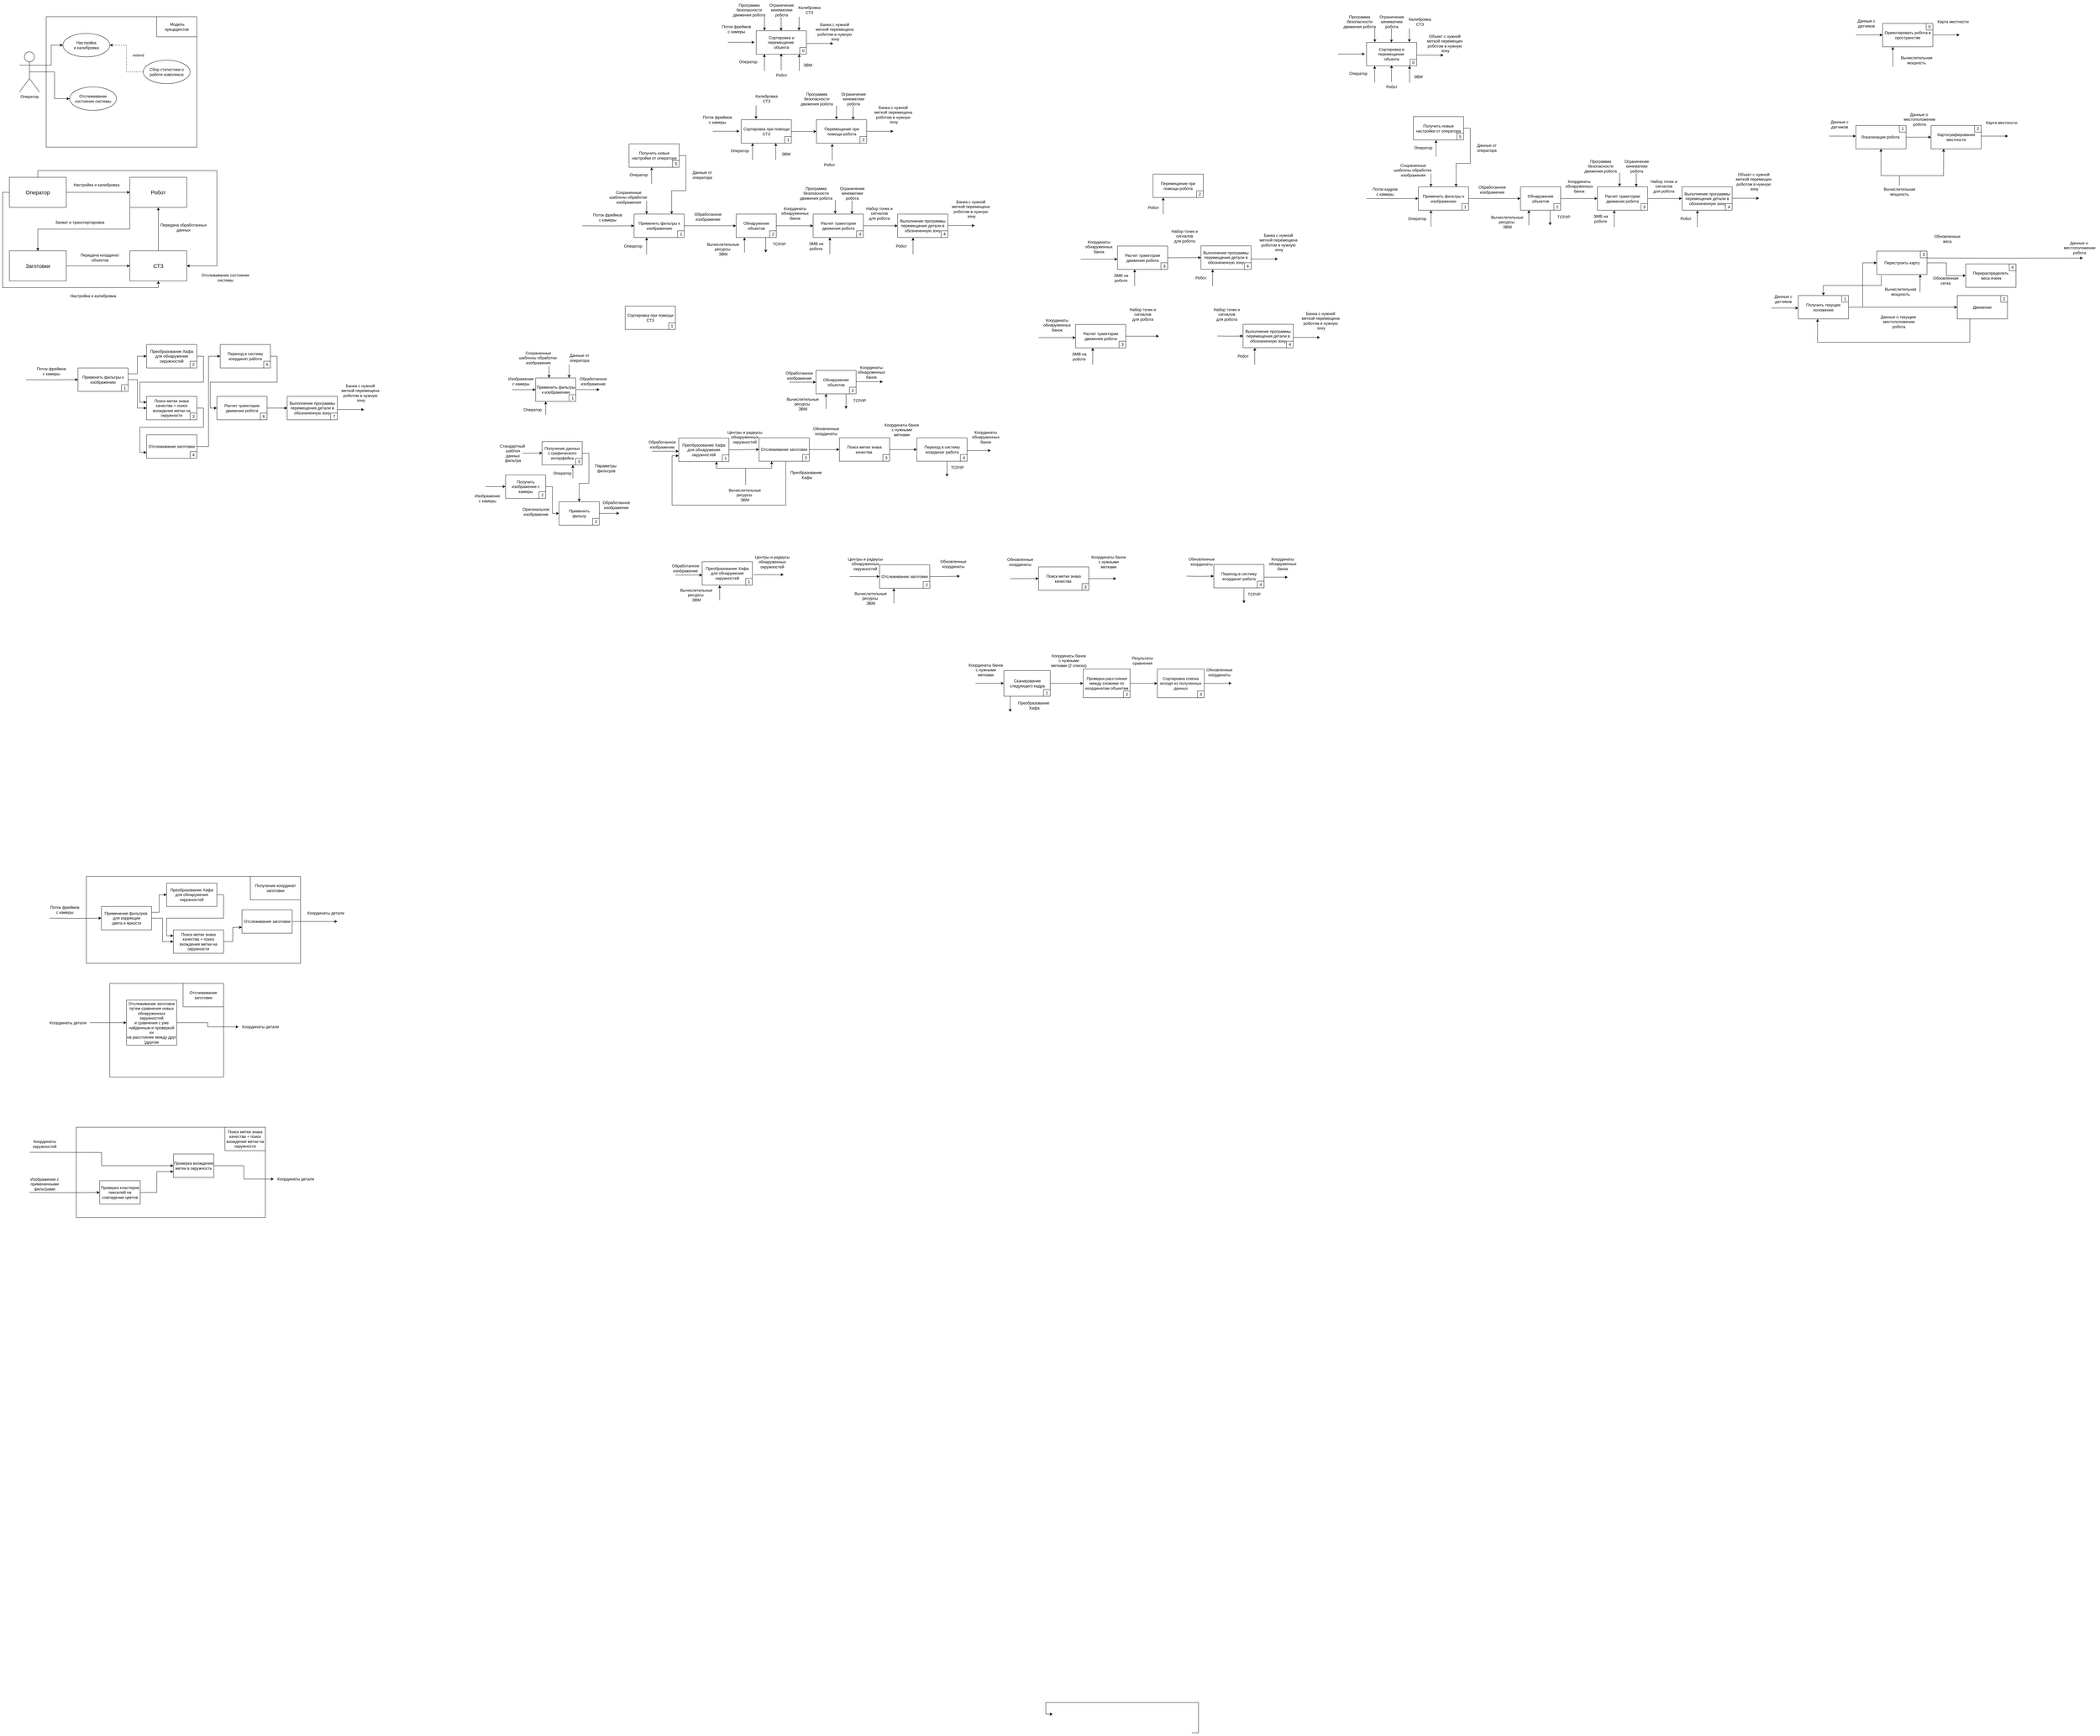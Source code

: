 <mxfile version="22.1.21" type="github">
  <diagram name="Страница — 1" id="5iXapvdDTKxh6Ph4uESu">
    <mxGraphModel dx="1451" dy="811" grid="1" gridSize="10" guides="1" tooltips="1" connect="1" arrows="1" fold="1" page="1" pageScale="1" pageWidth="10000" pageHeight="10000" math="0" shadow="0">
      <root>
        <mxCell id="0" />
        <mxCell id="1" parent="0" />
        <mxCell id="pyR9EfNz5sy561A9Tyss-28" style="edgeStyle=orthogonalEdgeStyle;rounded=0;orthogonalLoop=1;jettySize=auto;html=1;exitX=1;exitY=0.5;exitDx=0;exitDy=0;entryX=0;entryY=0.5;entryDx=0;entryDy=0;" parent="1" source="pyR9EfNz5sy561A9Tyss-3" target="pyR9EfNz5sy561A9Tyss-25" edge="1">
          <mxGeometry relative="1" as="geometry" />
        </mxCell>
        <mxCell id="pyR9EfNz5sy561A9Tyss-38" style="edgeStyle=orthogonalEdgeStyle;rounded=0;orthogonalLoop=1;jettySize=auto;html=1;exitX=0;exitY=0.5;exitDx=0;exitDy=0;entryX=0.5;entryY=1;entryDx=0;entryDy=0;" parent="1" source="pyR9EfNz5sy561A9Tyss-3" target="pyR9EfNz5sy561A9Tyss-26" edge="1">
          <mxGeometry relative="1" as="geometry" />
        </mxCell>
        <mxCell id="pyR9EfNz5sy561A9Tyss-40" style="edgeStyle=orthogonalEdgeStyle;rounded=0;orthogonalLoop=1;jettySize=auto;html=1;exitX=0.5;exitY=0;exitDx=0;exitDy=0;entryX=1;entryY=0.5;entryDx=0;entryDy=0;" parent="1" source="pyR9EfNz5sy561A9Tyss-3" target="pyR9EfNz5sy561A9Tyss-26" edge="1">
          <mxGeometry relative="1" as="geometry">
            <Array as="points">
              <mxPoint x="125" y="510" />
              <mxPoint x="660" y="510" />
              <mxPoint x="660" y="795" />
            </Array>
          </mxGeometry>
        </mxCell>
        <mxCell id="pyR9EfNz5sy561A9Tyss-3" value="&lt;font style=&quot;font-size: 16px;&quot;&gt;Оператор&lt;/font&gt;" style="rounded=0;whiteSpace=wrap;html=1;" parent="1" vertex="1">
          <mxGeometry x="40" y="530" width="170" height="90" as="geometry" />
        </mxCell>
        <mxCell id="pyR9EfNz5sy561A9Tyss-4" value="" style="rounded=0;whiteSpace=wrap;html=1;" parent="1" vertex="1">
          <mxGeometry x="150" y="50" width="450" height="390" as="geometry" />
        </mxCell>
        <mxCell id="pyR9EfNz5sy561A9Tyss-6" value="&amp;nbsp;Модель прецедентов" style="rounded=0;whiteSpace=wrap;html=1;" parent="1" vertex="1">
          <mxGeometry x="480" y="50" width="120" height="60" as="geometry" />
        </mxCell>
        <mxCell id="pyR9EfNz5sy561A9Tyss-19" style="edgeStyle=orthogonalEdgeStyle;rounded=0;orthogonalLoop=1;jettySize=auto;html=1;exitX=1;exitY=0.333;exitDx=0;exitDy=0;exitPerimeter=0;entryX=0;entryY=0.5;entryDx=0;entryDy=0;" parent="1" source="pyR9EfNz5sy561A9Tyss-13" target="pyR9EfNz5sy561A9Tyss-16" edge="1">
          <mxGeometry relative="1" as="geometry" />
        </mxCell>
        <mxCell id="pyR9EfNz5sy561A9Tyss-20" style="edgeStyle=orthogonalEdgeStyle;rounded=0;orthogonalLoop=1;jettySize=auto;html=1;exitX=0.5;exitY=0.5;exitDx=0;exitDy=0;exitPerimeter=0;" parent="1" source="pyR9EfNz5sy561A9Tyss-13" target="pyR9EfNz5sy561A9Tyss-18" edge="1">
          <mxGeometry relative="1" as="geometry" />
        </mxCell>
        <mxCell id="pyR9EfNz5sy561A9Tyss-13" value="Оператор&lt;br&gt;" style="shape=umlActor;verticalLabelPosition=bottom;verticalAlign=top;html=1;" parent="1" vertex="1">
          <mxGeometry x="70" y="155" width="60" height="120" as="geometry" />
        </mxCell>
        <mxCell id="pyR9EfNz5sy561A9Tyss-16" value="Настройка &lt;br&gt;и калибровка" style="ellipse;whiteSpace=wrap;html=1;" parent="1" vertex="1">
          <mxGeometry x="200" y="100" width="140" height="70" as="geometry" />
        </mxCell>
        <mxCell id="pyR9EfNz5sy561A9Tyss-21" style="edgeStyle=orthogonalEdgeStyle;rounded=0;orthogonalLoop=1;jettySize=auto;html=1;exitX=0;exitY=0.5;exitDx=0;exitDy=0;entryX=1;entryY=0.5;entryDx=0;entryDy=0;dashed=1;" parent="1" source="pyR9EfNz5sy561A9Tyss-17" target="pyR9EfNz5sy561A9Tyss-16" edge="1">
          <mxGeometry relative="1" as="geometry" />
        </mxCell>
        <mxCell id="pyR9EfNz5sy561A9Tyss-23" value="extend" style="edgeLabel;html=1;align=center;verticalAlign=middle;resizable=0;points=[];" parent="pyR9EfNz5sy561A9Tyss-21" vertex="1" connectable="0">
          <mxGeometry x="0.112" y="-2" relative="1" as="geometry">
            <mxPoint x="33" as="offset" />
          </mxGeometry>
        </mxCell>
        <mxCell id="pyR9EfNz5sy561A9Tyss-17" value="Сбор статистики о работе комплекса" style="ellipse;whiteSpace=wrap;html=1;" parent="1" vertex="1">
          <mxGeometry x="440" y="180" width="140" height="70" as="geometry" />
        </mxCell>
        <mxCell id="pyR9EfNz5sy561A9Tyss-18" value="Отслеживание состояния системы" style="ellipse;whiteSpace=wrap;html=1;" parent="1" vertex="1">
          <mxGeometry x="220" y="260" width="140" height="70" as="geometry" />
        </mxCell>
        <mxCell id="pyR9EfNz5sy561A9Tyss-31" style="edgeStyle=orthogonalEdgeStyle;rounded=0;orthogonalLoop=1;jettySize=auto;html=1;exitX=0;exitY=1;exitDx=0;exitDy=0;entryX=0.5;entryY=0;entryDx=0;entryDy=0;" parent="1" source="pyR9EfNz5sy561A9Tyss-25" target="pyR9EfNz5sy561A9Tyss-27" edge="1">
          <mxGeometry relative="1" as="geometry" />
        </mxCell>
        <mxCell id="pyR9EfNz5sy561A9Tyss-25" value="&lt;font style=&quot;font-size: 16px;&quot;&gt;Робот&lt;/font&gt;" style="rounded=0;whiteSpace=wrap;html=1;" parent="1" vertex="1">
          <mxGeometry x="400" y="530" width="170" height="90" as="geometry" />
        </mxCell>
        <mxCell id="pyR9EfNz5sy561A9Tyss-29" style="edgeStyle=orthogonalEdgeStyle;rounded=0;orthogonalLoop=1;jettySize=auto;html=1;exitX=0.5;exitY=0;exitDx=0;exitDy=0;entryX=0.5;entryY=1;entryDx=0;entryDy=0;" parent="1" source="pyR9EfNz5sy561A9Tyss-26" target="pyR9EfNz5sy561A9Tyss-25" edge="1">
          <mxGeometry relative="1" as="geometry" />
        </mxCell>
        <mxCell id="pyR9EfNz5sy561A9Tyss-26" value="&lt;font style=&quot;font-size: 16px;&quot;&gt;СТЗ&lt;/font&gt;" style="rounded=0;whiteSpace=wrap;html=1;" parent="1" vertex="1">
          <mxGeometry x="400" y="750" width="170" height="90" as="geometry" />
        </mxCell>
        <mxCell id="pyR9EfNz5sy561A9Tyss-30" style="edgeStyle=orthogonalEdgeStyle;rounded=0;orthogonalLoop=1;jettySize=auto;html=1;exitX=1;exitY=0.5;exitDx=0;exitDy=0;entryX=0;entryY=0.5;entryDx=0;entryDy=0;" parent="1" source="pyR9EfNz5sy561A9Tyss-27" target="pyR9EfNz5sy561A9Tyss-26" edge="1">
          <mxGeometry relative="1" as="geometry" />
        </mxCell>
        <mxCell id="pyR9EfNz5sy561A9Tyss-27" value="&lt;font style=&quot;font-size: 16px;&quot;&gt;Заготовки&lt;/font&gt;" style="rounded=0;whiteSpace=wrap;html=1;" parent="1" vertex="1">
          <mxGeometry x="40" y="750" width="170" height="90" as="geometry" />
        </mxCell>
        <mxCell id="pyR9EfNz5sy561A9Tyss-33" value="&lt;font style=&quot;font-size: 12px;&quot;&gt;Настройка и калибровка&lt;/font&gt;" style="text;html=1;align=center;verticalAlign=middle;resizable=0;points=[];autosize=1;strokeColor=none;fillColor=none;" parent="1" vertex="1">
          <mxGeometry x="220" y="538" width="160" height="30" as="geometry" />
        </mxCell>
        <mxCell id="pyR9EfNz5sy561A9Tyss-34" value="&lt;font style=&quot;font-size: 12px;&quot;&gt;Передача обработанных &lt;br&gt;данных&lt;/font&gt;" style="text;html=1;align=center;verticalAlign=middle;resizable=0;points=[];autosize=1;strokeColor=none;fillColor=none;" parent="1" vertex="1">
          <mxGeometry x="480" y="660" width="160" height="40" as="geometry" />
        </mxCell>
        <mxCell id="pyR9EfNz5sy561A9Tyss-35" value="&lt;font style=&quot;font-size: 12px;&quot;&gt;Захват и транспортировка&lt;/font&gt;" style="text;html=1;align=center;verticalAlign=middle;resizable=0;points=[];autosize=1;strokeColor=none;fillColor=none;" parent="1" vertex="1">
          <mxGeometry x="165" y="650" width="170" height="30" as="geometry" />
        </mxCell>
        <mxCell id="pyR9EfNz5sy561A9Tyss-36" value="&lt;font style=&quot;font-size: 12px;&quot;&gt;Передача координат &lt;br&gt;объектов&lt;/font&gt;" style="text;html=1;align=center;verticalAlign=middle;resizable=0;points=[];autosize=1;strokeColor=none;fillColor=none;" parent="1" vertex="1">
          <mxGeometry x="240" y="750" width="140" height="40" as="geometry" />
        </mxCell>
        <mxCell id="pyR9EfNz5sy561A9Tyss-37" style="edgeStyle=orthogonalEdgeStyle;rounded=0;orthogonalLoop=1;jettySize=auto;html=1;exitX=0.5;exitY=1;exitDx=0;exitDy=0;" parent="1" source="pyR9EfNz5sy561A9Tyss-3" target="pyR9EfNz5sy561A9Tyss-3" edge="1">
          <mxGeometry relative="1" as="geometry" />
        </mxCell>
        <mxCell id="pyR9EfNz5sy561A9Tyss-39" value="&lt;font style=&quot;font-size: 12px;&quot;&gt;Настройка и калибровка&lt;/font&gt;" style="text;html=1;align=center;verticalAlign=middle;resizable=0;points=[];autosize=1;strokeColor=none;fillColor=none;" parent="1" vertex="1">
          <mxGeometry x="210" y="870" width="160" height="30" as="geometry" />
        </mxCell>
        <mxCell id="pyR9EfNz5sy561A9Tyss-43" value="Отслеживание состояние&lt;br&gt;системы" style="text;html=1;align=center;verticalAlign=middle;resizable=0;points=[];autosize=1;strokeColor=none;fillColor=none;" parent="1" vertex="1">
          <mxGeometry x="600" y="810" width="170" height="40" as="geometry" />
        </mxCell>
        <mxCell id="pyR9EfNz5sy561A9Tyss-45" value="" style="html=1;whiteSpace=wrap;" parent="1" vertex="1">
          <mxGeometry x="270" y="2620" width="640" height="260" as="geometry" />
        </mxCell>
        <mxCell id="pyR9EfNz5sy561A9Tyss-46" value="Получение координат заготовки" style="html=1;whiteSpace=wrap;" parent="1" vertex="1">
          <mxGeometry x="760" y="2620" width="150" height="70" as="geometry" />
        </mxCell>
        <mxCell id="pyR9EfNz5sy561A9Tyss-57" style="edgeStyle=orthogonalEdgeStyle;rounded=0;orthogonalLoop=1;jettySize=auto;html=1;exitX=1;exitY=0.5;exitDx=0;exitDy=0;entryX=0;entryY=0.5;entryDx=0;entryDy=0;" parent="1" source="pyR9EfNz5sy561A9Tyss-47" target="pyR9EfNz5sy561A9Tyss-50" edge="1">
          <mxGeometry relative="1" as="geometry" />
        </mxCell>
        <mxCell id="pyR9EfNz5sy561A9Tyss-62" style="edgeStyle=orthogonalEdgeStyle;rounded=0;orthogonalLoop=1;jettySize=auto;html=1;exitX=1;exitY=0.25;exitDx=0;exitDy=0;entryX=0;entryY=0.5;entryDx=0;entryDy=0;" parent="1" source="pyR9EfNz5sy561A9Tyss-47" target="pyR9EfNz5sy561A9Tyss-49" edge="1">
          <mxGeometry relative="1" as="geometry" />
        </mxCell>
        <mxCell id="pyR9EfNz5sy561A9Tyss-47" value="Применение фильтров&amp;nbsp;&lt;br&gt;для коррекции &lt;br&gt;цвета и&amp;nbsp;яркости" style="html=1;whiteSpace=wrap;" parent="1" vertex="1">
          <mxGeometry x="315" y="2710" width="150" height="70" as="geometry" />
        </mxCell>
        <mxCell id="pyR9EfNz5sy561A9Tyss-65" style="edgeStyle=orthogonalEdgeStyle;rounded=0;orthogonalLoop=1;jettySize=auto;html=1;exitX=1;exitY=0.5;exitDx=0;exitDy=0;" parent="1" source="pyR9EfNz5sy561A9Tyss-48" edge="1">
          <mxGeometry relative="1" as="geometry">
            <mxPoint x="1020" y="2755" as="targetPoint" />
          </mxGeometry>
        </mxCell>
        <mxCell id="pyR9EfNz5sy561A9Tyss-48" value="Отслеживание заготовки" style="html=1;whiteSpace=wrap;" parent="1" vertex="1">
          <mxGeometry x="735" y="2720" width="150" height="70" as="geometry" />
        </mxCell>
        <mxCell id="pyR9EfNz5sy561A9Tyss-59" style="edgeStyle=orthogonalEdgeStyle;rounded=0;orthogonalLoop=1;jettySize=auto;html=1;exitX=1;exitY=0.5;exitDx=0;exitDy=0;entryX=0;entryY=0.25;entryDx=0;entryDy=0;" parent="1" source="pyR9EfNz5sy561A9Tyss-49" target="pyR9EfNz5sy561A9Tyss-50" edge="1">
          <mxGeometry relative="1" as="geometry" />
        </mxCell>
        <mxCell id="pyR9EfNz5sy561A9Tyss-49" value="Преобразование Хафа для обнаружения окружностей" style="html=1;whiteSpace=wrap;" parent="1" vertex="1">
          <mxGeometry x="510" y="2640" width="150" height="70" as="geometry" />
        </mxCell>
        <mxCell id="pyR9EfNz5sy561A9Tyss-64" style="edgeStyle=orthogonalEdgeStyle;rounded=0;orthogonalLoop=1;jettySize=auto;html=1;exitX=1;exitY=0.5;exitDx=0;exitDy=0;entryX=0;entryY=0.75;entryDx=0;entryDy=0;" parent="1" source="pyR9EfNz5sy561A9Tyss-50" target="pyR9EfNz5sy561A9Tyss-48" edge="1">
          <mxGeometry relative="1" as="geometry" />
        </mxCell>
        <mxCell id="pyR9EfNz5sy561A9Tyss-50" value="Поиск метки знака качества + поиск вхождения метки на окружности" style="html=1;whiteSpace=wrap;" parent="1" vertex="1">
          <mxGeometry x="530" y="2780" width="150" height="70" as="geometry" />
        </mxCell>
        <mxCell id="pyR9EfNz5sy561A9Tyss-53" style="edgeStyle=orthogonalEdgeStyle;rounded=0;orthogonalLoop=1;jettySize=auto;html=1;entryX=0;entryY=0.5;entryDx=0;entryDy=0;" parent="1" target="pyR9EfNz5sy561A9Tyss-47" edge="1">
          <mxGeometry relative="1" as="geometry">
            <mxPoint x="160" y="2745" as="sourcePoint" />
          </mxGeometry>
        </mxCell>
        <mxCell id="pyR9EfNz5sy561A9Tyss-54" value="Поток фреймов &lt;br&gt;с камеры" style="text;html=1;align=center;verticalAlign=middle;resizable=0;points=[];autosize=1;strokeColor=none;fillColor=none;" parent="1" vertex="1">
          <mxGeometry x="150" y="2700" width="110" height="40" as="geometry" />
        </mxCell>
        <mxCell id="pyR9EfNz5sy561A9Tyss-66" value="Координаты детали" style="text;html=1;align=center;verticalAlign=middle;resizable=0;points=[];autosize=1;strokeColor=none;fillColor=none;" parent="1" vertex="1">
          <mxGeometry x="920" y="2715" width="130" height="30" as="geometry" />
        </mxCell>
        <mxCell id="pyR9EfNz5sy561A9Tyss-67" value="" style="html=1;whiteSpace=wrap;" parent="1" vertex="1">
          <mxGeometry x="340" y="2940" width="340" height="280" as="geometry" />
        </mxCell>
        <mxCell id="pyR9EfNz5sy561A9Tyss-68" value="Отслеживание заготовки" style="html=1;whiteSpace=wrap;" parent="1" vertex="1">
          <mxGeometry x="559" y="2940" width="121" height="70" as="geometry" />
        </mxCell>
        <mxCell id="pyR9EfNz5sy561A9Tyss-76" value="Координаты детали" style="text;html=1;align=center;verticalAlign=middle;resizable=0;points=[];autosize=1;strokeColor=none;fillColor=none;" parent="1" vertex="1">
          <mxGeometry x="725" y="3055" width="130" height="30" as="geometry" />
        </mxCell>
        <mxCell id="pyR9EfNz5sy561A9Tyss-77" value="" style="html=1;whiteSpace=wrap;" parent="1" vertex="1">
          <mxGeometry x="240" y="3370" width="565" height="270" as="geometry" />
        </mxCell>
        <mxCell id="pyR9EfNz5sy561A9Tyss-78" value="Поиск метки знака качества + поиск вхождения метки на окружности" style="html=1;whiteSpace=wrap;" parent="1" vertex="1">
          <mxGeometry x="684" y="3370" width="121" height="70" as="geometry" />
        </mxCell>
        <mxCell id="pyR9EfNz5sy561A9Tyss-79" style="edgeStyle=orthogonalEdgeStyle;rounded=0;orthogonalLoop=1;jettySize=auto;html=1;exitX=1;exitY=0.5;exitDx=0;exitDy=0;" parent="1" source="pyR9EfNz5sy561A9Tyss-90" target="pyR9EfNz5sy561A9Tyss-82" edge="1">
          <mxGeometry relative="1" as="geometry">
            <mxPoint x="971" y="3518.57" as="targetPoint" />
            <mxPoint x="836" y="3518.57" as="sourcePoint" />
          </mxGeometry>
        </mxCell>
        <mxCell id="pyR9EfNz5sy561A9Tyss-80" style="edgeStyle=orthogonalEdgeStyle;rounded=0;orthogonalLoop=1;jettySize=auto;html=1;entryX=0;entryY=0.5;entryDx=0;entryDy=0;" parent="1" target="pyR9EfNz5sy561A9Tyss-90" edge="1">
          <mxGeometry relative="1" as="geometry">
            <mxPoint x="100" y="3445" as="sourcePoint" />
            <mxPoint x="255" y="3445" as="targetPoint" />
          </mxGeometry>
        </mxCell>
        <mxCell id="pyR9EfNz5sy561A9Tyss-81" value="Координаты &lt;br&gt;окружностей&lt;br&gt;" style="text;html=1;align=center;verticalAlign=middle;resizable=0;points=[];autosize=1;strokeColor=none;fillColor=none;" parent="1" vertex="1">
          <mxGeometry x="100" y="3400" width="90" height="40" as="geometry" />
        </mxCell>
        <mxCell id="pyR9EfNz5sy561A9Tyss-82" value="Координаты детали" style="text;html=1;align=center;verticalAlign=middle;resizable=0;points=[];autosize=1;strokeColor=none;fillColor=none;" parent="1" vertex="1">
          <mxGeometry x="830" y="3510" width="130" height="30" as="geometry" />
        </mxCell>
        <mxCell id="pyR9EfNz5sy561A9Tyss-83" style="edgeStyle=orthogonalEdgeStyle;rounded=0;orthogonalLoop=1;jettySize=auto;html=1;entryX=0;entryY=0.5;entryDx=0;entryDy=0;" parent="1" target="pyR9EfNz5sy561A9Tyss-91" edge="1">
          <mxGeometry relative="1" as="geometry">
            <mxPoint x="100" y="3565" as="sourcePoint" />
            <mxPoint x="255" y="3565" as="targetPoint" />
          </mxGeometry>
        </mxCell>
        <mxCell id="pyR9EfNz5sy561A9Tyss-84" value="Изображение с &lt;br&gt;примененными &lt;br&gt;фильтрами" style="text;html=1;align=center;verticalAlign=middle;resizable=0;points=[];autosize=1;strokeColor=none;fillColor=none;" parent="1" vertex="1">
          <mxGeometry x="90" y="3510" width="110" height="60" as="geometry" />
        </mxCell>
        <mxCell id="pyR9EfNz5sy561A9Tyss-97" style="edgeStyle=orthogonalEdgeStyle;rounded=0;orthogonalLoop=1;jettySize=auto;html=1;exitX=1;exitY=0.5;exitDx=0;exitDy=0;" parent="1" source="pyR9EfNz5sy561A9Tyss-88" target="pyR9EfNz5sy561A9Tyss-76" edge="1">
          <mxGeometry relative="1" as="geometry" />
        </mxCell>
        <mxCell id="pyR9EfNz5sy561A9Tyss-88" value="&lt;div&gt;Отслеживание заготовок&lt;/div&gt;&lt;div&gt;путем сравнения новых&lt;/div&gt;&lt;div&gt;обнаруженных окружностей&lt;/div&gt;&lt;div&gt;и сравнения с уже&lt;/div&gt;&lt;div&gt;найденным и проверкой их&lt;/div&gt;&lt;div&gt;на расстояние между друг&lt;/div&gt;&lt;div&gt;[другом&lt;/div&gt;" style="html=1;whiteSpace=wrap;" parent="1" vertex="1">
          <mxGeometry x="390" y="2990" width="150" height="135" as="geometry" />
        </mxCell>
        <mxCell id="pyR9EfNz5sy561A9Tyss-90" value="Проверка вхождения метки в окружность" style="html=1;whiteSpace=wrap;" parent="1" vertex="1">
          <mxGeometry x="530" y="3450" width="121" height="70" as="geometry" />
        </mxCell>
        <mxCell id="pyR9EfNz5sy561A9Tyss-93" style="edgeStyle=orthogonalEdgeStyle;rounded=0;orthogonalLoop=1;jettySize=auto;html=1;exitX=1;exitY=0.5;exitDx=0;exitDy=0;entryX=0;entryY=0.75;entryDx=0;entryDy=0;" parent="1" source="pyR9EfNz5sy561A9Tyss-91" target="pyR9EfNz5sy561A9Tyss-90" edge="1">
          <mxGeometry relative="1" as="geometry" />
        </mxCell>
        <mxCell id="pyR9EfNz5sy561A9Tyss-91" value="Проверка кластеров пикселей на совпадение цветов" style="html=1;whiteSpace=wrap;" parent="1" vertex="1">
          <mxGeometry x="310" y="3530" width="121" height="70" as="geometry" />
        </mxCell>
        <mxCell id="pyR9EfNz5sy561A9Tyss-96" value="" style="edgeStyle=orthogonalEdgeStyle;rounded=0;orthogonalLoop=1;jettySize=auto;html=1;" parent="1" source="pyR9EfNz5sy561A9Tyss-94" target="pyR9EfNz5sy561A9Tyss-88" edge="1">
          <mxGeometry relative="1" as="geometry" />
        </mxCell>
        <mxCell id="pyR9EfNz5sy561A9Tyss-94" value="Координаты детали" style="text;html=1;align=center;verticalAlign=middle;resizable=0;points=[];autosize=1;strokeColor=none;fillColor=none;" parent="1" vertex="1">
          <mxGeometry x="150" y="3042.5" width="130" height="30" as="geometry" />
        </mxCell>
        <mxCell id="_u0slIl38g5vp5mHSWFX-1" value="Применить фильтры к изображению" style="rounded=0;whiteSpace=wrap;html=1;" parent="1" vertex="1">
          <mxGeometry x="1612.5" y="1130" width="120" height="70" as="geometry" />
        </mxCell>
        <mxCell id="_u0slIl38g5vp5mHSWFX-2" value="1" style="rounded=0;whiteSpace=wrap;html=1;" parent="1" vertex="1">
          <mxGeometry x="1712.5" y="1180" width="20" height="20" as="geometry" />
        </mxCell>
        <mxCell id="_u0slIl38g5vp5mHSWFX-4" value="" style="endArrow=classic;html=1;rounded=0;entryX=0;entryY=0.5;entryDx=0;entryDy=0;" parent="1" edge="1">
          <mxGeometry width="50" height="50" relative="1" as="geometry">
            <mxPoint x="1733.5" y="1164.8" as="sourcePoint" />
            <mxPoint x="1803.5" y="1164.8" as="targetPoint" />
          </mxGeometry>
        </mxCell>
        <mxCell id="_u0slIl38g5vp5mHSWFX-6" value="" style="endArrow=classic;html=1;rounded=0;" parent="1" edge="1">
          <mxGeometry width="50" height="50" relative="1" as="geometry">
            <mxPoint x="1712.5" y="1090" as="sourcePoint" />
            <mxPoint x="1712.5" y="1130" as="targetPoint" />
          </mxGeometry>
        </mxCell>
        <mxCell id="_u0slIl38g5vp5mHSWFX-7" value="" style="endArrow=classic;html=1;rounded=0;" parent="1" edge="1">
          <mxGeometry width="50" height="50" relative="1" as="geometry">
            <mxPoint x="1542.5" y="1164.9" as="sourcePoint" />
            <mxPoint x="1612.5" y="1164.9" as="targetPoint" />
          </mxGeometry>
        </mxCell>
        <mxCell id="_u0slIl38g5vp5mHSWFX-8" value="Изображение&lt;br&gt;с камеры" style="text;html=1;align=center;verticalAlign=middle;resizable=0;points=[];autosize=1;strokeColor=none;fillColor=none;" parent="1" vertex="1">
          <mxGeometry x="1517.5" y="1120" width="100" height="40" as="geometry" />
        </mxCell>
        <mxCell id="_u0slIl38g5vp5mHSWFX-10" value="Обработанное&lt;br&gt;изображение" style="text;html=1;align=center;verticalAlign=middle;resizable=0;points=[];autosize=1;strokeColor=none;fillColor=none;" parent="1" vertex="1">
          <mxGeometry x="1733.5" y="1120" width="100" height="40" as="geometry" />
        </mxCell>
        <mxCell id="_u0slIl38g5vp5mHSWFX-11" value="" style="endArrow=classic;html=1;rounded=0;entryX=0.25;entryY=1;entryDx=0;entryDy=0;" parent="1" target="_u0slIl38g5vp5mHSWFX-1" edge="1">
          <mxGeometry width="50" height="50" relative="1" as="geometry">
            <mxPoint x="1642.5" y="1240" as="sourcePoint" />
            <mxPoint x="1712.5" y="1260" as="targetPoint" />
          </mxGeometry>
        </mxCell>
        <mxCell id="_u0slIl38g5vp5mHSWFX-12" value="Оператор" style="text;html=1;align=center;verticalAlign=middle;resizable=0;points=[];autosize=1;strokeColor=none;fillColor=none;" parent="1" vertex="1">
          <mxGeometry x="1562.5" y="1210" width="80" height="30" as="geometry" />
        </mxCell>
        <mxCell id="_u0slIl38g5vp5mHSWFX-14" value="Сохраненные &lt;br&gt;шаблоны обработки&amp;nbsp;&lt;br&gt;изображения" style="text;html=1;align=center;verticalAlign=middle;resizable=0;points=[];autosize=1;strokeColor=none;fillColor=none;" parent="1" vertex="1">
          <mxGeometry x="1550" y="1040" width="140" height="60" as="geometry" />
        </mxCell>
        <mxCell id="_u0slIl38g5vp5mHSWFX-15" value="" style="endArrow=classic;html=1;rounded=0;exitX=0.003;exitY=0.369;exitDx=0;exitDy=0;exitPerimeter=0;" parent="1" edge="1">
          <mxGeometry width="50" height="50" relative="1" as="geometry">
            <mxPoint x="1652.8" y="1094.76" as="sourcePoint" />
            <mxPoint x="1652.5" y="1130" as="targetPoint" />
          </mxGeometry>
        </mxCell>
        <mxCell id="_u0slIl38g5vp5mHSWFX-16" value="Получить изображение с камеры" style="rounded=0;whiteSpace=wrap;html=1;" parent="1" vertex="1">
          <mxGeometry x="1522.5" y="1420" width="120" height="70" as="geometry" />
        </mxCell>
        <mxCell id="_u0slIl38g5vp5mHSWFX-17" value="1" style="rounded=0;whiteSpace=wrap;html=1;" parent="1" vertex="1">
          <mxGeometry x="1622.5" y="1470" width="20" height="20" as="geometry" />
        </mxCell>
        <mxCell id="_u0slIl38g5vp5mHSWFX-19" value="Применить &lt;br&gt;фильтр" style="rounded=0;whiteSpace=wrap;html=1;" parent="1" vertex="1">
          <mxGeometry x="1682.5" y="1500" width="120" height="70" as="geometry" />
        </mxCell>
        <mxCell id="_u0slIl38g5vp5mHSWFX-20" value="2" style="rounded=0;whiteSpace=wrap;html=1;" parent="1" vertex="1">
          <mxGeometry x="1782.5" y="1550" width="20" height="20" as="geometry" />
        </mxCell>
        <mxCell id="_u0slIl38g5vp5mHSWFX-21" value="" style="endArrow=classic;html=1;rounded=0;" parent="1" edge="1">
          <mxGeometry width="50" height="50" relative="1" as="geometry">
            <mxPoint x="1462.5" y="1455" as="sourcePoint" />
            <mxPoint x="1522.5" y="1454.57" as="targetPoint" />
          </mxGeometry>
        </mxCell>
        <mxCell id="_u0slIl38g5vp5mHSWFX-24" value="" style="endArrow=classic;html=1;rounded=0;exitX=1;exitY=0.5;exitDx=0;exitDy=0;entryX=0;entryY=0.5;entryDx=0;entryDy=0;" parent="1" source="_u0slIl38g5vp5mHSWFX-16" target="_u0slIl38g5vp5mHSWFX-19" edge="1">
          <mxGeometry width="50" height="50" relative="1" as="geometry">
            <mxPoint x="1692.5" y="1500" as="sourcePoint" />
            <mxPoint x="1742.5" y="1450" as="targetPoint" />
            <Array as="points">
              <mxPoint x="1662.5" y="1455" />
              <mxPoint x="1662.5" y="1535" />
            </Array>
          </mxGeometry>
        </mxCell>
        <mxCell id="_u0slIl38g5vp5mHSWFX-30" value="Изображение&lt;br&gt;с камеры" style="text;html=1;align=center;verticalAlign=middle;resizable=0;points=[];autosize=1;strokeColor=none;fillColor=none;" parent="1" vertex="1">
          <mxGeometry x="1417.5" y="1470" width="100" height="40" as="geometry" />
        </mxCell>
        <mxCell id="_u0slIl38g5vp5mHSWFX-34" value="" style="endArrow=classic;html=1;rounded=0;" parent="1" edge="1">
          <mxGeometry width="50" height="50" relative="1" as="geometry">
            <mxPoint x="1802.5" y="1535.14" as="sourcePoint" />
            <mxPoint x="1862.5" y="1534.71" as="targetPoint" />
          </mxGeometry>
        </mxCell>
        <mxCell id="_u0slIl38g5vp5mHSWFX-43" style="edgeStyle=orthogonalEdgeStyle;rounded=0;orthogonalLoop=1;jettySize=auto;html=1;exitX=1;exitY=0.5;exitDx=0;exitDy=0;entryX=0.5;entryY=0;entryDx=0;entryDy=0;" parent="1" source="_u0slIl38g5vp5mHSWFX-35" target="_u0slIl38g5vp5mHSWFX-19" edge="1">
          <mxGeometry relative="1" as="geometry" />
        </mxCell>
        <mxCell id="_u0slIl38g5vp5mHSWFX-35" value="Получение данных&lt;br&gt;с графического&lt;br&gt;интерфейса" style="rounded=0;whiteSpace=wrap;html=1;" parent="1" vertex="1">
          <mxGeometry x="1631.5" y="1320" width="120" height="70" as="geometry" />
        </mxCell>
        <mxCell id="_u0slIl38g5vp5mHSWFX-37" value="3" style="rounded=0;whiteSpace=wrap;html=1;" parent="1" vertex="1">
          <mxGeometry x="1731.5" y="1370" width="20" height="20" as="geometry" />
        </mxCell>
        <mxCell id="_u0slIl38g5vp5mHSWFX-38" value="Обработанное&lt;br&gt;изображение" style="text;html=1;align=center;verticalAlign=middle;resizable=0;points=[];autosize=1;strokeColor=none;fillColor=none;" parent="1" vertex="1">
          <mxGeometry x="1802.5" y="1490" width="100" height="40" as="geometry" />
        </mxCell>
        <mxCell id="_u0slIl38g5vp5mHSWFX-39" value="Оператор" style="text;html=1;align=center;verticalAlign=middle;resizable=0;points=[];autosize=1;strokeColor=none;fillColor=none;" parent="1" vertex="1">
          <mxGeometry x="1651.67" y="1400" width="80" height="30" as="geometry" />
        </mxCell>
        <mxCell id="_u0slIl38g5vp5mHSWFX-40" value="" style="endArrow=classic;html=1;rounded=0;" parent="1" edge="1">
          <mxGeometry width="50" height="50" relative="1" as="geometry">
            <mxPoint x="1723.5" y="1430" as="sourcePoint" />
            <mxPoint x="1723.5" y="1390" as="targetPoint" />
          </mxGeometry>
        </mxCell>
        <mxCell id="_u0slIl38g5vp5mHSWFX-41" value="" style="endArrow=classic;html=1;rounded=0;" parent="1" edge="1">
          <mxGeometry width="50" height="50" relative="1" as="geometry">
            <mxPoint x="1572.5" y="1355.01" as="sourcePoint" />
            <mxPoint x="1632.5" y="1354.58" as="targetPoint" />
          </mxGeometry>
        </mxCell>
        <mxCell id="_u0slIl38g5vp5mHSWFX-42" value="Стандартный&amp;nbsp;&lt;br&gt;шаблон&lt;br&gt;данных&lt;br&gt;фильтра" style="text;html=1;align=center;verticalAlign=middle;resizable=0;points=[];autosize=1;strokeColor=none;fillColor=none;" parent="1" vertex="1">
          <mxGeometry x="1493.5" y="1320" width="100" height="70" as="geometry" />
        </mxCell>
        <mxCell id="_u0slIl38g5vp5mHSWFX-46" value="Оригинальное&lt;br&gt;изображение" style="text;html=1;align=center;verticalAlign=middle;resizable=0;points=[];autosize=1;strokeColor=none;fillColor=none;" parent="1" vertex="1">
          <mxGeometry x="1562.5" y="1510" width="100" height="40" as="geometry" />
        </mxCell>
        <mxCell id="_u0slIl38g5vp5mHSWFX-47" value="Параметры&amp;nbsp;&lt;br&gt;фильтров" style="text;html=1;align=center;verticalAlign=middle;resizable=0;points=[];autosize=1;strokeColor=none;fillColor=none;" parent="1" vertex="1">
          <mxGeometry x="1777.5" y="1380" width="90" height="40" as="geometry" />
        </mxCell>
        <mxCell id="_u0slIl38g5vp5mHSWFX-48" value="Обнаружение&lt;br&gt;объектов" style="rounded=0;whiteSpace=wrap;html=1;" parent="1" vertex="1">
          <mxGeometry x="2450" y="1107.5" width="120" height="70" as="geometry" />
        </mxCell>
        <mxCell id="_u0slIl38g5vp5mHSWFX-49" value="2" style="rounded=0;whiteSpace=wrap;html=1;" parent="1" vertex="1">
          <mxGeometry x="2550" y="1157.5" width="20" height="20" as="geometry" />
        </mxCell>
        <mxCell id="_u0slIl38g5vp5mHSWFX-50" value="Обработанное&lt;br&gt;изображение" style="text;html=1;align=center;verticalAlign=middle;resizable=0;points=[];autosize=1;strokeColor=none;fillColor=none;" parent="1" vertex="1">
          <mxGeometry x="2350" y="1102.5" width="100" height="40" as="geometry" />
        </mxCell>
        <mxCell id="_u0slIl38g5vp5mHSWFX-53" value="" style="endArrow=classic;html=1;rounded=0;" parent="1" edge="1">
          <mxGeometry width="50" height="50" relative="1" as="geometry">
            <mxPoint x="2370" y="1142.5" as="sourcePoint" />
            <mxPoint x="2450" y="1142.5" as="targetPoint" />
          </mxGeometry>
        </mxCell>
        <mxCell id="_u0slIl38g5vp5mHSWFX-54" value="Координаты&lt;br&gt;обнаруженных&lt;br&gt;банок" style="text;html=1;align=center;verticalAlign=middle;resizable=0;points=[];autosize=1;strokeColor=none;fillColor=none;" parent="1" vertex="1">
          <mxGeometry x="2560" y="1082.5" width="110" height="60" as="geometry" />
        </mxCell>
        <mxCell id="_u0slIl38g5vp5mHSWFX-55" value="" style="endArrow=classic;html=1;rounded=0;" parent="1" edge="1">
          <mxGeometry width="50" height="50" relative="1" as="geometry">
            <mxPoint x="2570" y="1141.31" as="sourcePoint" />
            <mxPoint x="2650" y="1141.31" as="targetPoint" />
          </mxGeometry>
        </mxCell>
        <mxCell id="_u0slIl38g5vp5mHSWFX-56" value="" style="endArrow=classic;html=1;rounded=0;" parent="1" edge="1">
          <mxGeometry width="50" height="50" relative="1" as="geometry">
            <mxPoint x="2540" y="1177.5" as="sourcePoint" />
            <mxPoint x="2540" y="1222.5" as="targetPoint" />
          </mxGeometry>
        </mxCell>
        <mxCell id="_u0slIl38g5vp5mHSWFX-57" value="" style="endArrow=classic;html=1;rounded=0;entryX=0.25;entryY=1;entryDx=0;entryDy=0;" parent="1" target="_u0slIl38g5vp5mHSWFX-48" edge="1">
          <mxGeometry width="50" height="50" relative="1" as="geometry">
            <mxPoint x="2480" y="1222.5" as="sourcePoint" />
            <mxPoint x="2550" y="1232.5" as="targetPoint" />
          </mxGeometry>
        </mxCell>
        <mxCell id="_u0slIl38g5vp5mHSWFX-58" value="Вычислительные&lt;br&gt;ресурсы&amp;nbsp;&lt;br&gt;ЭВМ" style="text;html=1;align=center;verticalAlign=middle;resizable=0;points=[];autosize=1;strokeColor=none;fillColor=none;" parent="1" vertex="1">
          <mxGeometry x="2350" y="1177.5" width="120" height="60" as="geometry" />
        </mxCell>
        <mxCell id="_u0slIl38g5vp5mHSWFX-59" value="TCP/IP" style="text;html=1;align=center;verticalAlign=middle;resizable=0;points=[];autosize=1;strokeColor=none;fillColor=none;" parent="1" vertex="1">
          <mxGeometry x="2550" y="1182.5" width="60" height="30" as="geometry" />
        </mxCell>
        <mxCell id="_u0slIl38g5vp5mHSWFX-63" style="edgeStyle=orthogonalEdgeStyle;rounded=0;orthogonalLoop=1;jettySize=auto;html=1;exitX=1;exitY=0.5;exitDx=0;exitDy=0;entryX=0;entryY=0.5;entryDx=0;entryDy=0;" parent="1" source="_u0slIl38g5vp5mHSWFX-65" target="_u0slIl38g5vp5mHSWFX-71" edge="1">
          <mxGeometry relative="1" as="geometry" />
        </mxCell>
        <mxCell id="_u0slIl38g5vp5mHSWFX-64" style="edgeStyle=orthogonalEdgeStyle;rounded=0;orthogonalLoop=1;jettySize=auto;html=1;exitX=1;exitY=0.25;exitDx=0;exitDy=0;entryX=0;entryY=0.5;entryDx=0;entryDy=0;" parent="1" source="_u0slIl38g5vp5mHSWFX-65" target="_u0slIl38g5vp5mHSWFX-69" edge="1">
          <mxGeometry relative="1" as="geometry" />
        </mxCell>
        <mxCell id="_u0slIl38g5vp5mHSWFX-65" value="Применить фильтры к изображению" style="html=1;whiteSpace=wrap;" parent="1" vertex="1">
          <mxGeometry x="245" y="1100" width="150" height="70" as="geometry" />
        </mxCell>
        <mxCell id="_u0slIl38g5vp5mHSWFX-83" style="edgeStyle=orthogonalEdgeStyle;rounded=0;orthogonalLoop=1;jettySize=auto;html=1;exitX=1;exitY=0.5;exitDx=0;exitDy=0;entryX=0;entryY=0.5;entryDx=0;entryDy=0;" parent="1" source="_u0slIl38g5vp5mHSWFX-67" target="_u0slIl38g5vp5mHSWFX-75" edge="1">
          <mxGeometry relative="1" as="geometry" />
        </mxCell>
        <mxCell id="_u0slIl38g5vp5mHSWFX-67" value="Отслеживание заготовки" style="html=1;whiteSpace=wrap;" parent="1" vertex="1">
          <mxGeometry x="450" y="1300" width="150" height="70" as="geometry" />
        </mxCell>
        <mxCell id="_u0slIl38g5vp5mHSWFX-68" style="edgeStyle=orthogonalEdgeStyle;rounded=0;orthogonalLoop=1;jettySize=auto;html=1;exitX=1;exitY=0.5;exitDx=0;exitDy=0;entryX=0;entryY=0.25;entryDx=0;entryDy=0;" parent="1" source="_u0slIl38g5vp5mHSWFX-69" target="_u0slIl38g5vp5mHSWFX-71" edge="1">
          <mxGeometry relative="1" as="geometry" />
        </mxCell>
        <mxCell id="_u0slIl38g5vp5mHSWFX-69" value="Преобразование Хафа для обнаружения окружностей" style="html=1;whiteSpace=wrap;" parent="1" vertex="1">
          <mxGeometry x="450" y="1030" width="150" height="70" as="geometry" />
        </mxCell>
        <mxCell id="_u0slIl38g5vp5mHSWFX-70" style="edgeStyle=orthogonalEdgeStyle;rounded=0;orthogonalLoop=1;jettySize=auto;html=1;exitX=1;exitY=0.5;exitDx=0;exitDy=0;entryX=0;entryY=0.75;entryDx=0;entryDy=0;" parent="1" source="_u0slIl38g5vp5mHSWFX-71" target="_u0slIl38g5vp5mHSWFX-67" edge="1">
          <mxGeometry relative="1" as="geometry" />
        </mxCell>
        <mxCell id="_u0slIl38g5vp5mHSWFX-71" value="Поиск метки знака качества + поиск вхождения метки на окружности" style="html=1;whiteSpace=wrap;" parent="1" vertex="1">
          <mxGeometry x="450" y="1185" width="150" height="70" as="geometry" />
        </mxCell>
        <mxCell id="_u0slIl38g5vp5mHSWFX-72" style="edgeStyle=orthogonalEdgeStyle;rounded=0;orthogonalLoop=1;jettySize=auto;html=1;entryX=0;entryY=0.5;entryDx=0;entryDy=0;" parent="1" target="_u0slIl38g5vp5mHSWFX-65" edge="1">
          <mxGeometry relative="1" as="geometry">
            <mxPoint x="90" y="1135" as="sourcePoint" />
          </mxGeometry>
        </mxCell>
        <mxCell id="_u0slIl38g5vp5mHSWFX-73" value="Поток фреймов &lt;br&gt;с камеры" style="text;html=1;align=center;verticalAlign=middle;resizable=0;points=[];autosize=1;strokeColor=none;fillColor=none;" parent="1" vertex="1">
          <mxGeometry x="110" y="1090" width="110" height="40" as="geometry" />
        </mxCell>
        <mxCell id="_u0slIl38g5vp5mHSWFX-74" value="Банка с нужной&amp;nbsp;&lt;br&gt;меткой перемещена&amp;nbsp;&lt;br&gt;роботом в нужную&amp;nbsp;&lt;br&gt;зону" style="text;html=1;align=center;verticalAlign=middle;resizable=0;points=[];autosize=1;strokeColor=none;fillColor=none;" parent="1" vertex="1">
          <mxGeometry x="1020" y="1140" width="140" height="70" as="geometry" />
        </mxCell>
        <mxCell id="_u0slIl38g5vp5mHSWFX-84" style="edgeStyle=orthogonalEdgeStyle;rounded=0;orthogonalLoop=1;jettySize=auto;html=1;exitX=1;exitY=0.5;exitDx=0;exitDy=0;entryX=0;entryY=0.5;entryDx=0;entryDy=0;" parent="1" source="_u0slIl38g5vp5mHSWFX-75" target="_u0slIl38g5vp5mHSWFX-77" edge="1">
          <mxGeometry relative="1" as="geometry" />
        </mxCell>
        <mxCell id="_u0slIl38g5vp5mHSWFX-75" value="Переход в систему координат работа" style="html=1;whiteSpace=wrap;" parent="1" vertex="1">
          <mxGeometry x="670" y="1030" width="150" height="70" as="geometry" />
        </mxCell>
        <mxCell id="_u0slIl38g5vp5mHSWFX-80" style="edgeStyle=orthogonalEdgeStyle;rounded=0;orthogonalLoop=1;jettySize=auto;html=1;exitX=1;exitY=0.5;exitDx=0;exitDy=0;entryX=0;entryY=0.5;entryDx=0;entryDy=0;" parent="1" source="_u0slIl38g5vp5mHSWFX-77" target="_u0slIl38g5vp5mHSWFX-78" edge="1">
          <mxGeometry relative="1" as="geometry" />
        </mxCell>
        <mxCell id="_u0slIl38g5vp5mHSWFX-77" value="Расчет траектории&lt;br&gt;движения робота" style="html=1;whiteSpace=wrap;" parent="1" vertex="1">
          <mxGeometry x="660" y="1185" width="150" height="70" as="geometry" />
        </mxCell>
        <mxCell id="_u0slIl38g5vp5mHSWFX-78" value="Выполнение программы&lt;br&gt;перемещения детали в&lt;br&gt;обозначенную зону" style="html=1;whiteSpace=wrap;" parent="1" vertex="1">
          <mxGeometry x="870" y="1185" width="150" height="70" as="geometry" />
        </mxCell>
        <mxCell id="_u0slIl38g5vp5mHSWFX-79" value="" style="endArrow=classic;html=1;rounded=0;" parent="1" edge="1">
          <mxGeometry width="50" height="50" relative="1" as="geometry">
            <mxPoint x="1020" y="1224.41" as="sourcePoint" />
            <mxPoint x="1100" y="1224.41" as="targetPoint" />
          </mxGeometry>
        </mxCell>
        <mxCell id="_u0slIl38g5vp5mHSWFX-85" value="Сортировка и перемещение&amp;nbsp;&lt;br&gt;объекта" style="html=1;whiteSpace=wrap;" parent="1" vertex="1">
          <mxGeometry x="2271.5" y="92" width="150" height="70" as="geometry" />
        </mxCell>
        <mxCell id="_u0slIl38g5vp5mHSWFX-86" value="Поток фреймов &lt;br&gt;с камеры" style="text;html=1;align=center;verticalAlign=middle;resizable=0;points=[];autosize=1;strokeColor=none;fillColor=none;" parent="1" vertex="1">
          <mxGeometry x="2156.5" y="67" width="110" height="40" as="geometry" />
        </mxCell>
        <mxCell id="_u0slIl38g5vp5mHSWFX-87" value="Банка с нужной&amp;nbsp;&lt;br&gt;меткой перемещена&amp;nbsp;&lt;br&gt;роботом в нужную&amp;nbsp;&lt;br&gt;зону" style="text;html=1;align=center;verticalAlign=middle;resizable=0;points=[];autosize=1;strokeColor=none;fillColor=none;" parent="1" vertex="1">
          <mxGeometry x="2436.5" y="60" width="140" height="70" as="geometry" />
        </mxCell>
        <mxCell id="_u0slIl38g5vp5mHSWFX-88" value="" style="endArrow=classic;html=1;rounded=0;" parent="1" edge="1">
          <mxGeometry width="50" height="50" relative="1" as="geometry">
            <mxPoint x="2421.5" y="130.0" as="sourcePoint" />
            <mxPoint x="2501.5" y="130.0" as="targetPoint" />
          </mxGeometry>
        </mxCell>
        <mxCell id="_u0slIl38g5vp5mHSWFX-89" value="" style="endArrow=classic;html=1;rounded=0;" parent="1" edge="1">
          <mxGeometry width="50" height="50" relative="1" as="geometry">
            <mxPoint x="2186.5" y="126.41" as="sourcePoint" />
            <mxPoint x="2266.5" y="126.41" as="targetPoint" />
          </mxGeometry>
        </mxCell>
        <mxCell id="_u0slIl38g5vp5mHSWFX-90" value="0" style="rounded=0;whiteSpace=wrap;html=1;" parent="1" vertex="1">
          <mxGeometry x="2401.5" y="142" width="20" height="20" as="geometry" />
        </mxCell>
        <mxCell id="_u0slIl38g5vp5mHSWFX-91" value="1" style="rounded=0;whiteSpace=wrap;html=1;" parent="1" vertex="1">
          <mxGeometry x="375" y="1150" width="20" height="20" as="geometry" />
        </mxCell>
        <mxCell id="_u0slIl38g5vp5mHSWFX-92" value="2" style="rounded=0;whiteSpace=wrap;html=1;" parent="1" vertex="1">
          <mxGeometry x="580" y="1080" width="20" height="20" as="geometry" />
        </mxCell>
        <mxCell id="_u0slIl38g5vp5mHSWFX-93" value="3" style="rounded=0;whiteSpace=wrap;html=1;" parent="1" vertex="1">
          <mxGeometry x="580" y="1235" width="20" height="20" as="geometry" />
        </mxCell>
        <mxCell id="_u0slIl38g5vp5mHSWFX-94" value="5" style="rounded=0;whiteSpace=wrap;html=1;" parent="1" vertex="1">
          <mxGeometry x="800" y="1080" width="20" height="20" as="geometry" />
        </mxCell>
        <mxCell id="_u0slIl38g5vp5mHSWFX-95" value="6" style="rounded=0;whiteSpace=wrap;html=1;" parent="1" vertex="1">
          <mxGeometry x="790" y="1235" width="20" height="20" as="geometry" />
        </mxCell>
        <mxCell id="_u0slIl38g5vp5mHSWFX-96" value="7" style="rounded=0;whiteSpace=wrap;html=1;" parent="1" vertex="1">
          <mxGeometry x="1000" y="1235" width="20" height="20" as="geometry" />
        </mxCell>
        <mxCell id="_u0slIl38g5vp5mHSWFX-97" value="4" style="rounded=0;whiteSpace=wrap;html=1;" parent="1" vertex="1">
          <mxGeometry x="580" y="1350" width="20" height="20" as="geometry" />
        </mxCell>
        <mxCell id="_u0slIl38g5vp5mHSWFX-106" style="edgeStyle=orthogonalEdgeStyle;rounded=0;orthogonalLoop=1;jettySize=auto;html=1;exitX=1;exitY=0.5;exitDx=0;exitDy=0;" parent="1" source="_u0slIl38g5vp5mHSWFX-99" target="_u0slIl38g5vp5mHSWFX-105" edge="1">
          <mxGeometry relative="1" as="geometry" />
        </mxCell>
        <mxCell id="_u0slIl38g5vp5mHSWFX-99" value="Сортировка при помощи СТЗ" style="html=1;whiteSpace=wrap;" parent="1" vertex="1">
          <mxGeometry x="2226.5" y="358" width="150" height="70" as="geometry" />
        </mxCell>
        <mxCell id="_u0slIl38g5vp5mHSWFX-100" value="Поток фреймов &lt;br&gt;с камеры" style="text;html=1;align=center;verticalAlign=middle;resizable=0;points=[];autosize=1;strokeColor=none;fillColor=none;" parent="1" vertex="1">
          <mxGeometry x="2100" y="338" width="110" height="40" as="geometry" />
        </mxCell>
        <mxCell id="_u0slIl38g5vp5mHSWFX-101" value="Банка с нужной&amp;nbsp;&lt;br&gt;меткой перемещена&amp;nbsp;&lt;br&gt;роботом в нужную&amp;nbsp;&lt;br&gt;зону" style="text;html=1;align=center;verticalAlign=middle;resizable=0;points=[];autosize=1;strokeColor=none;fillColor=none;" parent="1" vertex="1">
          <mxGeometry x="2611.5" y="308" width="140" height="70" as="geometry" />
        </mxCell>
        <mxCell id="_u0slIl38g5vp5mHSWFX-103" value="" style="endArrow=classic;html=1;rounded=0;" parent="1" edge="1">
          <mxGeometry width="50" height="50" relative="1" as="geometry">
            <mxPoint x="2141.5" y="392.41" as="sourcePoint" />
            <mxPoint x="2221.5" y="392.41" as="targetPoint" />
          </mxGeometry>
        </mxCell>
        <mxCell id="_u0slIl38g5vp5mHSWFX-104" value="1" style="rounded=0;whiteSpace=wrap;html=1;" parent="1" vertex="1">
          <mxGeometry x="2356.5" y="408" width="20" height="20" as="geometry" />
        </mxCell>
        <mxCell id="_u0slIl38g5vp5mHSWFX-105" value="Перемещение при помощи робота" style="html=1;whiteSpace=wrap;" parent="1" vertex="1">
          <mxGeometry x="2451.5" y="358" width="150" height="70" as="geometry" />
        </mxCell>
        <mxCell id="_u0slIl38g5vp5mHSWFX-107" value="" style="endArrow=classic;html=1;rounded=0;" parent="1" edge="1">
          <mxGeometry width="50" height="50" relative="1" as="geometry">
            <mxPoint x="2601.5" y="392.47" as="sourcePoint" />
            <mxPoint x="2681.5" y="392.47" as="targetPoint" />
          </mxGeometry>
        </mxCell>
        <mxCell id="_u0slIl38g5vp5mHSWFX-108" value="2" style="rounded=0;whiteSpace=wrap;html=1;" parent="1" vertex="1">
          <mxGeometry x="2581.5" y="408" width="20" height="20" as="geometry" />
        </mxCell>
        <mxCell id="_u0slIl38g5vp5mHSWFX-165" style="edgeStyle=orthogonalEdgeStyle;rounded=0;orthogonalLoop=1;jettySize=auto;html=1;exitX=1;exitY=0.5;exitDx=0;exitDy=0;entryX=0;entryY=0.5;entryDx=0;entryDy=0;" parent="1" source="_u0slIl38g5vp5mHSWFX-136" target="_u0slIl38g5vp5mHSWFX-164" edge="1">
          <mxGeometry relative="1" as="geometry" />
        </mxCell>
        <mxCell id="_u0slIl38g5vp5mHSWFX-136" value="Применить фильтры к изображению" style="html=1;whiteSpace=wrap;" parent="1" vertex="1">
          <mxGeometry x="1906.5" y="640" width="150" height="70" as="geometry" />
        </mxCell>
        <mxCell id="_u0slIl38g5vp5mHSWFX-143" style="edgeStyle=orthogonalEdgeStyle;rounded=0;orthogonalLoop=1;jettySize=auto;html=1;entryX=0;entryY=0.5;entryDx=0;entryDy=0;" parent="1" target="_u0slIl38g5vp5mHSWFX-136" edge="1">
          <mxGeometry relative="1" as="geometry">
            <mxPoint x="1751.5" y="675" as="sourcePoint" />
          </mxGeometry>
        </mxCell>
        <mxCell id="_u0slIl38g5vp5mHSWFX-144" value="Поток фреймов &lt;br&gt;с камеры" style="text;html=1;align=center;verticalAlign=middle;resizable=0;points=[];autosize=1;strokeColor=none;fillColor=none;" parent="1" vertex="1">
          <mxGeometry x="1771.5" y="630" width="110" height="40" as="geometry" />
        </mxCell>
        <mxCell id="_u0slIl38g5vp5mHSWFX-145" value="Банка с нужной&amp;nbsp;&lt;br&gt;меткой перемещена&amp;nbsp;&lt;br&gt;роботом в нужную&amp;nbsp;&lt;br&gt;зону" style="text;html=1;align=center;verticalAlign=middle;resizable=0;points=[];autosize=1;strokeColor=none;fillColor=none;" parent="1" vertex="1">
          <mxGeometry x="2844" y="590" width="140" height="70" as="geometry" />
        </mxCell>
        <mxCell id="_u0slIl38g5vp5mHSWFX-148" style="edgeStyle=orthogonalEdgeStyle;rounded=0;orthogonalLoop=1;jettySize=auto;html=1;exitX=1;exitY=0.5;exitDx=0;exitDy=0;entryX=0;entryY=0.5;entryDx=0;entryDy=0;" parent="1" source="_u0slIl38g5vp5mHSWFX-149" target="_u0slIl38g5vp5mHSWFX-150" edge="1">
          <mxGeometry relative="1" as="geometry" />
        </mxCell>
        <mxCell id="_u0slIl38g5vp5mHSWFX-149" value="Расчет траектории&lt;br&gt;движения робота" style="html=1;whiteSpace=wrap;" parent="1" vertex="1">
          <mxGeometry x="2441.5" y="640" width="150" height="70" as="geometry" />
        </mxCell>
        <mxCell id="_u0slIl38g5vp5mHSWFX-150" value="Выполнение программы&lt;br&gt;перемещения детали в&lt;br&gt;обозначенную зону" style="html=1;whiteSpace=wrap;" parent="1" vertex="1">
          <mxGeometry x="2694" y="640" width="150" height="70" as="geometry" />
        </mxCell>
        <mxCell id="_u0slIl38g5vp5mHSWFX-151" value="" style="endArrow=classic;html=1;rounded=0;" parent="1" edge="1">
          <mxGeometry width="50" height="50" relative="1" as="geometry">
            <mxPoint x="2844.5" y="674.38" as="sourcePoint" />
            <mxPoint x="2924.5" y="674.38" as="targetPoint" />
          </mxGeometry>
        </mxCell>
        <mxCell id="_u0slIl38g5vp5mHSWFX-152" value="1" style="rounded=0;whiteSpace=wrap;html=1;" parent="1" vertex="1">
          <mxGeometry x="2036.5" y="690" width="20" height="20" as="geometry" />
        </mxCell>
        <mxCell id="_u0slIl38g5vp5mHSWFX-156" value="3" style="rounded=0;whiteSpace=wrap;html=1;" parent="1" vertex="1">
          <mxGeometry x="2571.5" y="690" width="20" height="20" as="geometry" />
        </mxCell>
        <mxCell id="_u0slIl38g5vp5mHSWFX-157" value="4" style="rounded=0;whiteSpace=wrap;html=1;" parent="1" vertex="1">
          <mxGeometry x="2824" y="690" width="20" height="20" as="geometry" />
        </mxCell>
        <mxCell id="xJvMsFEPVGjwEFfxOfTY-108" style="edgeStyle=orthogonalEdgeStyle;rounded=0;orthogonalLoop=1;jettySize=auto;html=1;exitX=1;exitY=0.5;exitDx=0;exitDy=0;entryX=0;entryY=0.5;entryDx=0;entryDy=0;" parent="1" source="_u0slIl38g5vp5mHSWFX-160" target="xJvMsFEPVGjwEFfxOfTY-106" edge="1">
          <mxGeometry relative="1" as="geometry" />
        </mxCell>
        <mxCell id="xJvMsFEPVGjwEFfxOfTY-189" style="edgeStyle=orthogonalEdgeStyle;rounded=0;orthogonalLoop=1;jettySize=auto;html=1;entryX=0;entryY=0.75;entryDx=0;entryDy=0;" parent="1" target="_u0slIl38g5vp5mHSWFX-161" edge="1">
          <mxGeometry relative="1" as="geometry">
            <mxPoint x="2360" y="1380" as="sourcePoint" />
            <Array as="points">
              <mxPoint x="2360" y="1510" />
              <mxPoint x="2020" y="1510" />
              <mxPoint x="2020" y="1363" />
            </Array>
          </mxGeometry>
        </mxCell>
        <mxCell id="_u0slIl38g5vp5mHSWFX-160" value="Поиск метки знака качества&amp;nbsp;" style="html=1;whiteSpace=wrap;" parent="1" vertex="1">
          <mxGeometry x="2520" y="1308.95" width="150" height="70" as="geometry" />
        </mxCell>
        <mxCell id="xJvMsFEPVGjwEFfxOfTY-79" style="edgeStyle=orthogonalEdgeStyle;rounded=0;orthogonalLoop=1;jettySize=auto;html=1;exitX=1;exitY=0.5;exitDx=0;exitDy=0;entryX=0;entryY=0.5;entryDx=0;entryDy=0;" parent="1" source="_u0slIl38g5vp5mHSWFX-161" target="_u0slIl38g5vp5mHSWFX-162" edge="1">
          <mxGeometry relative="1" as="geometry" />
        </mxCell>
        <mxCell id="_u0slIl38g5vp5mHSWFX-161" value="Преобразование Хафа для обнаружения окружностей" style="html=1;whiteSpace=wrap;" parent="1" vertex="1">
          <mxGeometry x="2040" y="1310" width="150" height="70" as="geometry" />
        </mxCell>
        <mxCell id="xJvMsFEPVGjwEFfxOfTY-86" style="edgeStyle=orthogonalEdgeStyle;rounded=0;orthogonalLoop=1;jettySize=auto;html=1;exitX=1;exitY=0.5;exitDx=0;exitDy=0;entryX=0;entryY=0.5;entryDx=0;entryDy=0;" parent="1" source="_u0slIl38g5vp5mHSWFX-162" target="_u0slIl38g5vp5mHSWFX-160" edge="1">
          <mxGeometry relative="1" as="geometry" />
        </mxCell>
        <mxCell id="_u0slIl38g5vp5mHSWFX-162" value="Отслеживание заготовки" style="html=1;whiteSpace=wrap;" parent="1" vertex="1">
          <mxGeometry x="2280" y="1308.95" width="150" height="70" as="geometry" />
        </mxCell>
        <mxCell id="_u0slIl38g5vp5mHSWFX-166" style="edgeStyle=orthogonalEdgeStyle;rounded=0;orthogonalLoop=1;jettySize=auto;html=1;exitX=1;exitY=0.5;exitDx=0;exitDy=0;entryX=0;entryY=0.5;entryDx=0;entryDy=0;" parent="1" source="_u0slIl38g5vp5mHSWFX-164" target="_u0slIl38g5vp5mHSWFX-149" edge="1">
          <mxGeometry relative="1" as="geometry" />
        </mxCell>
        <mxCell id="_u0slIl38g5vp5mHSWFX-164" value="Обнаружение&lt;br&gt;объектов" style="rounded=0;whiteSpace=wrap;html=1;" parent="1" vertex="1">
          <mxGeometry x="2211.5" y="640" width="120" height="70" as="geometry" />
        </mxCell>
        <mxCell id="_u0slIl38g5vp5mHSWFX-167" value="2" style="rounded=0;whiteSpace=wrap;html=1;" parent="1" vertex="1">
          <mxGeometry x="2311.5" y="690" width="20" height="20" as="geometry" />
        </mxCell>
        <mxCell id="_u0slIl38g5vp5mHSWFX-169" value="Перемещение при помощи робота" style="html=1;whiteSpace=wrap;" parent="1" vertex="1">
          <mxGeometry x="3457.12" y="520.5" width="150" height="70" as="geometry" />
        </mxCell>
        <mxCell id="xJvMsFEPVGjwEFfxOfTY-80" style="edgeStyle=orthogonalEdgeStyle;rounded=0;orthogonalLoop=1;jettySize=auto;html=1;exitX=1;exitY=0.5;exitDx=0;exitDy=0;entryX=0;entryY=0.5;entryDx=0;entryDy=0;" parent="1" source="_u0slIl38g5vp5mHSWFX-171" target="_u0slIl38g5vp5mHSWFX-172" edge="1">
          <mxGeometry relative="1" as="geometry" />
        </mxCell>
        <mxCell id="_u0slIl38g5vp5mHSWFX-171" value="Расчет траектории&lt;br&gt;движения робота" style="html=1;whiteSpace=wrap;" parent="1" vertex="1">
          <mxGeometry x="3350.75" y="735.5" width="150" height="70" as="geometry" />
        </mxCell>
        <mxCell id="_u0slIl38g5vp5mHSWFX-172" value="Выполнение программы&lt;br&gt;перемещения детали в&lt;br&gt;обозначенную зону" style="html=1;whiteSpace=wrap;" parent="1" vertex="1">
          <mxGeometry x="3600.25" y="735" width="150" height="70" as="geometry" />
        </mxCell>
        <mxCell id="_u0slIl38g5vp5mHSWFX-173" value="3" style="rounded=0;whiteSpace=wrap;html=1;" parent="1" vertex="1">
          <mxGeometry x="3480.75" y="785.5" width="20" height="20" as="geometry" />
        </mxCell>
        <mxCell id="_u0slIl38g5vp5mHSWFX-174" value="4" style="rounded=0;whiteSpace=wrap;html=1;" parent="1" vertex="1">
          <mxGeometry x="3730.25" y="785.5" width="20" height="20" as="geometry" />
        </mxCell>
        <mxCell id="_u0slIl38g5vp5mHSWFX-175" value="2" style="rounded=0;whiteSpace=wrap;html=1;" parent="1" vertex="1">
          <mxGeometry x="3587.12" y="570.5" width="20" height="20" as="geometry" />
        </mxCell>
        <mxCell id="_u0slIl38g5vp5mHSWFX-176" value="Сортировка при помощи СТЗ" style="html=1;whiteSpace=wrap;" parent="1" vertex="1">
          <mxGeometry x="1880" y="915" width="150" height="70" as="geometry" />
        </mxCell>
        <mxCell id="_u0slIl38g5vp5mHSWFX-177" value="1" style="rounded=0;whiteSpace=wrap;html=1;" parent="1" vertex="1">
          <mxGeometry x="2010" y="965" width="20" height="20" as="geometry" />
        </mxCell>
        <mxCell id="xJvMsFEPVGjwEFfxOfTY-1" value="1" style="rounded=0;whiteSpace=wrap;html=1;" parent="1" vertex="1">
          <mxGeometry x="2170" y="1360" width="20" height="20" as="geometry" />
        </mxCell>
        <mxCell id="xJvMsFEPVGjwEFfxOfTY-2" value="3" style="rounded=0;whiteSpace=wrap;html=1;" parent="1" vertex="1">
          <mxGeometry x="2650" y="1358.95" width="20" height="20" as="geometry" />
        </mxCell>
        <mxCell id="xJvMsFEPVGjwEFfxOfTY-3" value="2" style="rounded=0;whiteSpace=wrap;html=1;" parent="1" vertex="1">
          <mxGeometry x="2410" y="1358.95" width="20" height="20" as="geometry" />
        </mxCell>
        <mxCell id="xJvMsFEPVGjwEFfxOfTY-5" value="Обработанное&lt;br&gt;изображение" style="text;html=1;align=center;verticalAlign=middle;resizable=0;points=[];autosize=1;strokeColor=none;fillColor=none;" parent="1" vertex="1">
          <mxGeometry x="2076.5" y="628" width="100" height="40" as="geometry" />
        </mxCell>
        <mxCell id="xJvMsFEPVGjwEFfxOfTY-7" value="" style="endArrow=classic;html=1;rounded=0;entryX=0.25;entryY=1;entryDx=0;entryDy=0;" parent="1" edge="1">
          <mxGeometry width="50" height="50" relative="1" as="geometry">
            <mxPoint x="2236.5" y="755" as="sourcePoint" />
            <mxPoint x="2236.5" y="710" as="targetPoint" />
          </mxGeometry>
        </mxCell>
        <mxCell id="xJvMsFEPVGjwEFfxOfTY-8" value="Вычислительные&lt;br&gt;ресурсы&amp;nbsp;&lt;br&gt;ЭВМ" style="text;html=1;align=center;verticalAlign=middle;resizable=0;points=[];autosize=1;strokeColor=none;fillColor=none;" parent="1" vertex="1">
          <mxGeometry x="2111.5" y="715" width="120" height="60" as="geometry" />
        </mxCell>
        <mxCell id="xJvMsFEPVGjwEFfxOfTY-13" value="" style="endArrow=classic;html=1;rounded=0;entryX=0.25;entryY=1;entryDx=0;entryDy=0;" parent="1" target="_u0slIl38g5vp5mHSWFX-136" edge="1">
          <mxGeometry width="50" height="50" relative="1" as="geometry">
            <mxPoint x="1944" y="760" as="sourcePoint" />
            <mxPoint x="1931.5" y="580.5" as="targetPoint" />
          </mxGeometry>
        </mxCell>
        <mxCell id="xJvMsFEPVGjwEFfxOfTY-14" value="Оператор" style="text;html=1;align=center;verticalAlign=middle;resizable=0;points=[];autosize=1;strokeColor=none;fillColor=none;" parent="1" vertex="1">
          <mxGeometry x="1862.5" y="720.5" width="80" height="30" as="geometry" />
        </mxCell>
        <mxCell id="xJvMsFEPVGjwEFfxOfTY-16" value="Сохраненные &lt;br&gt;шаблоны обработки&amp;nbsp;&lt;br&gt;изображения" style="text;html=1;align=center;verticalAlign=middle;resizable=0;points=[];autosize=1;strokeColor=none;fillColor=none;" parent="1" vertex="1">
          <mxGeometry x="1820" y="560" width="140" height="60" as="geometry" />
        </mxCell>
        <mxCell id="xJvMsFEPVGjwEFfxOfTY-18" value="Координаты&lt;br&gt;обнаруженных&lt;br&gt;банок" style="text;html=1;align=center;verticalAlign=middle;resizable=0;points=[];autosize=1;strokeColor=none;fillColor=none;" parent="1" vertex="1">
          <mxGeometry x="2331.5" y="608" width="110" height="60" as="geometry" />
        </mxCell>
        <mxCell id="xJvMsFEPVGjwEFfxOfTY-25" style="edgeStyle=orthogonalEdgeStyle;rounded=0;orthogonalLoop=1;jettySize=auto;html=1;exitX=1;exitY=0.5;exitDx=0;exitDy=0;entryX=0.75;entryY=0;entryDx=0;entryDy=0;" parent="1" source="xJvMsFEPVGjwEFfxOfTY-23" target="_u0slIl38g5vp5mHSWFX-136" edge="1">
          <mxGeometry relative="1" as="geometry" />
        </mxCell>
        <mxCell id="xJvMsFEPVGjwEFfxOfTY-23" value="Получить новые настройки от оператора" style="html=1;whiteSpace=wrap;" parent="1" vertex="1">
          <mxGeometry x="1891.5" y="430" width="150" height="70" as="geometry" />
        </mxCell>
        <mxCell id="xJvMsFEPVGjwEFfxOfTY-26" value="" style="endArrow=classic;html=1;rounded=0;entryX=0.25;entryY=0;entryDx=0;entryDy=0;" parent="1" target="_u0slIl38g5vp5mHSWFX-136" edge="1">
          <mxGeometry width="50" height="50" relative="1" as="geometry">
            <mxPoint x="1944" y="600" as="sourcePoint" />
            <mxPoint x="2130" y="570" as="targetPoint" />
          </mxGeometry>
        </mxCell>
        <mxCell id="xJvMsFEPVGjwEFfxOfTY-27" value="" style="endArrow=classic;html=1;rounded=0;entryX=0.25;entryY=1;entryDx=0;entryDy=0;" parent="1" edge="1">
          <mxGeometry width="50" height="50" relative="1" as="geometry">
            <mxPoint x="1958.95" y="550" as="sourcePoint" />
            <mxPoint x="1958.95" y="500" as="targetPoint" />
          </mxGeometry>
        </mxCell>
        <mxCell id="xJvMsFEPVGjwEFfxOfTY-28" value="Оператор" style="text;html=1;align=center;verticalAlign=middle;resizable=0;points=[];autosize=1;strokeColor=none;fillColor=none;" parent="1" vertex="1">
          <mxGeometry x="1880" y="508" width="80" height="30" as="geometry" />
        </mxCell>
        <mxCell id="xJvMsFEPVGjwEFfxOfTY-30" value="Данные от &lt;br&gt;оператора" style="text;html=1;align=center;verticalAlign=middle;resizable=0;points=[];autosize=1;strokeColor=none;fillColor=none;" parent="1" vertex="1">
          <mxGeometry x="2070" y="503" width="80" height="40" as="geometry" />
        </mxCell>
        <mxCell id="xJvMsFEPVGjwEFfxOfTY-31" value="Данные от &lt;br&gt;оператора" style="text;html=1;align=center;verticalAlign=middle;resizable=0;points=[];autosize=1;strokeColor=none;fillColor=none;" parent="1" vertex="1">
          <mxGeometry x="1702.5" y="1050" width="80" height="40" as="geometry" />
        </mxCell>
        <mxCell id="xJvMsFEPVGjwEFfxOfTY-32" value="5" style="rounded=0;whiteSpace=wrap;html=1;" parent="1" vertex="1">
          <mxGeometry x="2021.5" y="480" width="20" height="20" as="geometry" />
        </mxCell>
        <mxCell id="xJvMsFEPVGjwEFfxOfTY-33" value="" style="endArrow=classic;html=1;rounded=0;" parent="1" edge="1">
          <mxGeometry width="50" height="50" relative="1" as="geometry">
            <mxPoint x="2300" y="710" as="sourcePoint" />
            <mxPoint x="2300" y="755" as="targetPoint" />
          </mxGeometry>
        </mxCell>
        <mxCell id="xJvMsFEPVGjwEFfxOfTY-34" value="TCP/IP" style="text;html=1;align=center;verticalAlign=middle;resizable=0;points=[];autosize=1;strokeColor=none;fillColor=none;" parent="1" vertex="1">
          <mxGeometry x="2310" y="715" width="60" height="30" as="geometry" />
        </mxCell>
        <mxCell id="xJvMsFEPVGjwEFfxOfTY-35" value="Набор точек и &lt;br&gt;сигналов &lt;br&gt;для робота" style="text;html=1;align=center;verticalAlign=middle;resizable=0;points=[];autosize=1;strokeColor=none;fillColor=none;" parent="1" vertex="1">
          <mxGeometry x="2589" y="608" width="100" height="60" as="geometry" />
        </mxCell>
        <mxCell id="xJvMsFEPVGjwEFfxOfTY-36" value="" style="endArrow=classic;html=1;rounded=0;entryX=0.25;entryY=1;entryDx=0;entryDy=0;" parent="1" edge="1">
          <mxGeometry width="50" height="50" relative="1" as="geometry">
            <mxPoint x="2491.5" y="760" as="sourcePoint" />
            <mxPoint x="2491.5" y="710" as="targetPoint" />
          </mxGeometry>
        </mxCell>
        <mxCell id="xJvMsFEPVGjwEFfxOfTY-37" value="ЭМВ на &lt;br&gt;роботе" style="text;html=1;align=center;verticalAlign=middle;resizable=0;points=[];autosize=1;strokeColor=none;fillColor=none;" parent="1" vertex="1">
          <mxGeometry x="2415" y="715.5" width="70" height="40" as="geometry" />
        </mxCell>
        <mxCell id="xJvMsFEPVGjwEFfxOfTY-38" value="Робот" style="text;html=1;align=center;verticalAlign=middle;resizable=0;points=[];autosize=1;strokeColor=none;fillColor=none;" parent="1" vertex="1">
          <mxGeometry x="2675" y="720.5" width="60" height="30" as="geometry" />
        </mxCell>
        <mxCell id="xJvMsFEPVGjwEFfxOfTY-39" value="" style="endArrow=classic;html=1;rounded=0;entryX=0.25;entryY=1;entryDx=0;entryDy=0;" parent="1" edge="1">
          <mxGeometry width="50" height="50" relative="1" as="geometry">
            <mxPoint x="2740" y="760.5" as="sourcePoint" />
            <mxPoint x="2740" y="710.5" as="targetPoint" />
          </mxGeometry>
        </mxCell>
        <mxCell id="xJvMsFEPVGjwEFfxOfTY-40" value="" style="endArrow=classic;html=1;rounded=0;entryX=0.25;entryY=1;entryDx=0;entryDy=0;" parent="1" edge="1">
          <mxGeometry width="50" height="50" relative="1" as="geometry">
            <mxPoint x="3402.25" y="855.5" as="sourcePoint" />
            <mxPoint x="3402.25" y="805.5" as="targetPoint" />
          </mxGeometry>
        </mxCell>
        <mxCell id="xJvMsFEPVGjwEFfxOfTY-41" value="ЭМВ на &lt;br&gt;роботе" style="text;html=1;align=center;verticalAlign=middle;resizable=0;points=[];autosize=1;strokeColor=none;fillColor=none;" parent="1" vertex="1">
          <mxGeometry x="3325.75" y="811" width="70" height="40" as="geometry" />
        </mxCell>
        <mxCell id="xJvMsFEPVGjwEFfxOfTY-42" value="Робот" style="text;html=1;align=center;verticalAlign=middle;resizable=0;points=[];autosize=1;strokeColor=none;fillColor=none;" parent="1" vertex="1">
          <mxGeometry x="3570.25" y="815.5" width="60" height="30" as="geometry" />
        </mxCell>
        <mxCell id="xJvMsFEPVGjwEFfxOfTY-43" value="" style="endArrow=classic;html=1;rounded=0;entryX=0.25;entryY=1;entryDx=0;entryDy=0;" parent="1" edge="1">
          <mxGeometry width="50" height="50" relative="1" as="geometry">
            <mxPoint x="3635.25" y="855.5" as="sourcePoint" />
            <mxPoint x="3635.25" y="805.5" as="targetPoint" />
          </mxGeometry>
        </mxCell>
        <mxCell id="xJvMsFEPVGjwEFfxOfTY-44" value="" style="endArrow=classic;html=1;rounded=0;entryX=0.25;entryY=1;entryDx=0;entryDy=0;" parent="1" edge="1">
          <mxGeometry width="50" height="50" relative="1" as="geometry">
            <mxPoint x="2295.89" y="212" as="sourcePoint" />
            <mxPoint x="2295.89" y="162" as="targetPoint" />
          </mxGeometry>
        </mxCell>
        <mxCell id="xJvMsFEPVGjwEFfxOfTY-45" value="Оператор" style="text;html=1;align=center;verticalAlign=middle;resizable=0;points=[];autosize=1;strokeColor=none;fillColor=none;" parent="1" vertex="1">
          <mxGeometry x="2206.5" y="170" width="80" height="30" as="geometry" />
        </mxCell>
        <mxCell id="xJvMsFEPVGjwEFfxOfTY-46" value="" style="endArrow=classic;html=1;rounded=0;entryX=0.25;entryY=1;entryDx=0;entryDy=0;" parent="1" edge="1">
          <mxGeometry width="50" height="50" relative="1" as="geometry">
            <mxPoint x="2346.2" y="210" as="sourcePoint" />
            <mxPoint x="2346.2" y="160" as="targetPoint" />
          </mxGeometry>
        </mxCell>
        <mxCell id="xJvMsFEPVGjwEFfxOfTY-47" value="Робот" style="text;html=1;align=center;verticalAlign=middle;resizable=0;points=[];autosize=1;strokeColor=none;fillColor=none;" parent="1" vertex="1">
          <mxGeometry x="2316.5" y="210" width="60" height="30" as="geometry" />
        </mxCell>
        <mxCell id="xJvMsFEPVGjwEFfxOfTY-50" value="" style="endArrow=classic;html=1;rounded=0;entryX=0.25;entryY=1;entryDx=0;entryDy=0;" parent="1" edge="1">
          <mxGeometry width="50" height="50" relative="1" as="geometry">
            <mxPoint x="2400" y="212" as="sourcePoint" />
            <mxPoint x="2400" y="162" as="targetPoint" />
          </mxGeometry>
        </mxCell>
        <mxCell id="xJvMsFEPVGjwEFfxOfTY-51" value="ЭВМ" style="text;html=1;align=center;verticalAlign=middle;resizable=0;points=[];autosize=1;strokeColor=none;fillColor=none;" parent="1" vertex="1">
          <mxGeometry x="2400" y="180" width="50" height="30" as="geometry" />
        </mxCell>
        <mxCell id="xJvMsFEPVGjwEFfxOfTY-52" value="" style="endArrow=classic;html=1;rounded=0;entryX=0.165;entryY=-0.012;entryDx=0;entryDy=0;entryPerimeter=0;" parent="1" target="_u0slIl38g5vp5mHSWFX-85" edge="1">
          <mxGeometry width="50" height="50" relative="1" as="geometry">
            <mxPoint x="2296.2" y="50" as="sourcePoint" />
            <mxPoint x="2296.2" as="targetPoint" />
          </mxGeometry>
        </mxCell>
        <mxCell id="xJvMsFEPVGjwEFfxOfTY-53" value="" style="endArrow=classic;html=1;rounded=0;entryX=0.165;entryY=-0.012;entryDx=0;entryDy=0;entryPerimeter=0;" parent="1" edge="1">
          <mxGeometry width="50" height="50" relative="1" as="geometry">
            <mxPoint x="2346.09" y="51" as="sourcePoint" />
            <mxPoint x="2345.89" y="92" as="targetPoint" />
          </mxGeometry>
        </mxCell>
        <mxCell id="xJvMsFEPVGjwEFfxOfTY-54" value="Ограничение&lt;br&gt;кинематики&lt;br&gt;робота" style="text;html=1;align=center;verticalAlign=middle;resizable=0;points=[];autosize=1;strokeColor=none;fillColor=none;" parent="1" vertex="1">
          <mxGeometry x="2296.5" width="100" height="60" as="geometry" />
        </mxCell>
        <mxCell id="xJvMsFEPVGjwEFfxOfTY-55" value="Программа &lt;br&gt;безопасности &lt;br&gt;движения робота" style="text;html=1;align=center;verticalAlign=middle;resizable=0;points=[];autosize=1;strokeColor=none;fillColor=none;" parent="1" vertex="1">
          <mxGeometry x="2190" width="120" height="60" as="geometry" />
        </mxCell>
        <mxCell id="xJvMsFEPVGjwEFfxOfTY-56" value="" style="endArrow=classic;html=1;rounded=0;entryX=0.165;entryY=-0.012;entryDx=0;entryDy=0;entryPerimeter=0;" parent="1" edge="1">
          <mxGeometry width="50" height="50" relative="1" as="geometry">
            <mxPoint x="2399.59" y="50" as="sourcePoint" />
            <mxPoint x="2399.39" y="91" as="targetPoint" />
          </mxGeometry>
        </mxCell>
        <mxCell id="xJvMsFEPVGjwEFfxOfTY-58" value="Калибровка&lt;br&gt;СТЗ" style="text;html=1;align=center;verticalAlign=middle;resizable=0;points=[];autosize=1;strokeColor=none;fillColor=none;" parent="1" vertex="1">
          <mxGeometry x="2385" y="10" width="90" height="40" as="geometry" />
        </mxCell>
        <mxCell id="xJvMsFEPVGjwEFfxOfTY-59" value="" style="endArrow=classic;html=1;rounded=0;entryX=0.25;entryY=1;entryDx=0;entryDy=0;" parent="1" edge="1">
          <mxGeometry width="50" height="50" relative="1" as="geometry">
            <mxPoint x="2260.45" y="478" as="sourcePoint" />
            <mxPoint x="2260.45" y="428" as="targetPoint" />
          </mxGeometry>
        </mxCell>
        <mxCell id="xJvMsFEPVGjwEFfxOfTY-60" value="Оператор" style="text;html=1;align=center;verticalAlign=middle;resizable=0;points=[];autosize=1;strokeColor=none;fillColor=none;" parent="1" vertex="1">
          <mxGeometry x="2181.5" y="436" width="80" height="30" as="geometry" />
        </mxCell>
        <mxCell id="xJvMsFEPVGjwEFfxOfTY-61" value="" style="endArrow=classic;html=1;rounded=0;entryX=0.25;entryY=1;entryDx=0;entryDy=0;" parent="1" edge="1">
          <mxGeometry width="50" height="50" relative="1" as="geometry">
            <mxPoint x="2330" y="478" as="sourcePoint" />
            <mxPoint x="2330" y="428" as="targetPoint" />
          </mxGeometry>
        </mxCell>
        <mxCell id="xJvMsFEPVGjwEFfxOfTY-62" value="ЭВМ" style="text;html=1;align=center;verticalAlign=middle;resizable=0;points=[];autosize=1;strokeColor=none;fillColor=none;" parent="1" vertex="1">
          <mxGeometry x="2335.3" y="446" width="50" height="30" as="geometry" />
        </mxCell>
        <mxCell id="xJvMsFEPVGjwEFfxOfTY-63" value="" style="endArrow=classic;html=1;rounded=0;entryX=0.25;entryY=1;entryDx=0;entryDy=0;" parent="1" edge="1">
          <mxGeometry width="50" height="50" relative="1" as="geometry">
            <mxPoint x="2498.5" y="480" as="sourcePoint" />
            <mxPoint x="2498.5" y="430" as="targetPoint" />
          </mxGeometry>
        </mxCell>
        <mxCell id="xJvMsFEPVGjwEFfxOfTY-64" value="Робот" style="text;html=1;align=center;verticalAlign=middle;resizable=0;points=[];autosize=1;strokeColor=none;fillColor=none;" parent="1" vertex="1">
          <mxGeometry x="2460" y="478" width="60" height="30" as="geometry" />
        </mxCell>
        <mxCell id="xJvMsFEPVGjwEFfxOfTY-65" value="" style="endArrow=classic;html=1;rounded=0;entryX=0.165;entryY=-0.012;entryDx=0;entryDy=0;entryPerimeter=0;" parent="1" edge="1">
          <mxGeometry width="50" height="50" relative="1" as="geometry">
            <mxPoint x="2511.2" y="316" as="sourcePoint" />
            <mxPoint x="2511" y="357" as="targetPoint" />
          </mxGeometry>
        </mxCell>
        <mxCell id="xJvMsFEPVGjwEFfxOfTY-66" value="" style="endArrow=classic;html=1;rounded=0;entryX=0.165;entryY=-0.012;entryDx=0;entryDy=0;entryPerimeter=0;" parent="1" edge="1">
          <mxGeometry width="50" height="50" relative="1" as="geometry">
            <mxPoint x="2561.09" y="317" as="sourcePoint" />
            <mxPoint x="2560.89" y="358" as="targetPoint" />
          </mxGeometry>
        </mxCell>
        <mxCell id="xJvMsFEPVGjwEFfxOfTY-67" value="Ограничение&lt;br&gt;кинематики&lt;br&gt;робота" style="text;html=1;align=center;verticalAlign=middle;resizable=0;points=[];autosize=1;strokeColor=none;fillColor=none;" parent="1" vertex="1">
          <mxGeometry x="2511.5" y="266" width="100" height="60" as="geometry" />
        </mxCell>
        <mxCell id="xJvMsFEPVGjwEFfxOfTY-68" value="Программа &lt;br&gt;безопасности &lt;br&gt;движения робота" style="text;html=1;align=center;verticalAlign=middle;resizable=0;points=[];autosize=1;strokeColor=none;fillColor=none;" parent="1" vertex="1">
          <mxGeometry x="2391.5" y="266" width="120" height="60" as="geometry" />
        </mxCell>
        <mxCell id="xJvMsFEPVGjwEFfxOfTY-69" value="" style="endArrow=classic;html=1;rounded=0;entryX=0.165;entryY=-0.012;entryDx=0;entryDy=0;entryPerimeter=0;" parent="1" edge="1">
          <mxGeometry width="50" height="50" relative="1" as="geometry">
            <mxPoint x="2271.09" y="315" as="sourcePoint" />
            <mxPoint x="2270.89" y="356" as="targetPoint" />
          </mxGeometry>
        </mxCell>
        <mxCell id="xJvMsFEPVGjwEFfxOfTY-70" value="Калибровка&lt;br&gt;СТЗ" style="text;html=1;align=center;verticalAlign=middle;resizable=0;points=[];autosize=1;strokeColor=none;fillColor=none;" parent="1" vertex="1">
          <mxGeometry x="2256.5" y="275" width="90" height="40" as="geometry" />
        </mxCell>
        <mxCell id="xJvMsFEPVGjwEFfxOfTY-75" value="" style="endArrow=classic;html=1;rounded=0;entryX=0.165;entryY=-0.012;entryDx=0;entryDy=0;entryPerimeter=0;" parent="1" edge="1">
          <mxGeometry width="50" height="50" relative="1" as="geometry">
            <mxPoint x="2507.7" y="598" as="sourcePoint" />
            <mxPoint x="2507.5" y="639" as="targetPoint" />
          </mxGeometry>
        </mxCell>
        <mxCell id="xJvMsFEPVGjwEFfxOfTY-76" value="" style="endArrow=classic;html=1;rounded=0;entryX=0.165;entryY=-0.012;entryDx=0;entryDy=0;entryPerimeter=0;" parent="1" edge="1">
          <mxGeometry width="50" height="50" relative="1" as="geometry">
            <mxPoint x="2557.59" y="599" as="sourcePoint" />
            <mxPoint x="2557.39" y="640" as="targetPoint" />
          </mxGeometry>
        </mxCell>
        <mxCell id="xJvMsFEPVGjwEFfxOfTY-77" value="Ограничение&lt;br&gt;кинематики&lt;br&gt;робота" style="text;html=1;align=center;verticalAlign=middle;resizable=0;points=[];autosize=1;strokeColor=none;fillColor=none;" parent="1" vertex="1">
          <mxGeometry x="2508" y="548" width="100" height="60" as="geometry" />
        </mxCell>
        <mxCell id="xJvMsFEPVGjwEFfxOfTY-78" value="Программа &lt;br&gt;безопасности &lt;br&gt;движения робота" style="text;html=1;align=center;verticalAlign=middle;resizable=0;points=[];autosize=1;strokeColor=none;fillColor=none;" parent="1" vertex="1">
          <mxGeometry x="2390" y="548" width="120" height="60" as="geometry" />
        </mxCell>
        <mxCell id="xJvMsFEPVGjwEFfxOfTY-81" value="Банка с нужной&amp;nbsp;&lt;br&gt;меткой перемещена&amp;nbsp;&lt;br&gt;роботом в нужную&amp;nbsp;&lt;br&gt;зону" style="text;html=1;align=center;verticalAlign=middle;resizable=0;points=[];autosize=1;strokeColor=none;fillColor=none;" parent="1" vertex="1">
          <mxGeometry x="3762.75" y="689.81" width="140" height="70" as="geometry" />
        </mxCell>
        <mxCell id="xJvMsFEPVGjwEFfxOfTY-82" value="" style="endArrow=classic;html=1;rounded=0;" parent="1" edge="1">
          <mxGeometry width="50" height="50" relative="1" as="geometry">
            <mxPoint x="3750.25" y="774.25" as="sourcePoint" />
            <mxPoint x="3830.25" y="774.25" as="targetPoint" />
          </mxGeometry>
        </mxCell>
        <mxCell id="xJvMsFEPVGjwEFfxOfTY-83" style="edgeStyle=orthogonalEdgeStyle;rounded=0;orthogonalLoop=1;jettySize=auto;html=1;exitX=1;exitY=0.5;exitDx=0;exitDy=0;entryX=0;entryY=0.5;entryDx=0;entryDy=0;" parent="1" edge="1">
          <mxGeometry relative="1" as="geometry">
            <mxPoint x="3240.75" y="774.75" as="sourcePoint" />
            <mxPoint x="3350.75" y="774.75" as="targetPoint" />
          </mxGeometry>
        </mxCell>
        <mxCell id="xJvMsFEPVGjwEFfxOfTY-84" value="Координаты&lt;br&gt;обнаруженных&lt;br&gt;банок" style="text;html=1;align=center;verticalAlign=middle;resizable=0;points=[];autosize=1;strokeColor=none;fillColor=none;" parent="1" vertex="1">
          <mxGeometry x="3240.25" y="707.75" width="110" height="60" as="geometry" />
        </mxCell>
        <mxCell id="xJvMsFEPVGjwEFfxOfTY-85" value="Набор точек и &lt;br&gt;сигналов &lt;br&gt;для робота" style="text;html=1;align=center;verticalAlign=middle;resizable=0;points=[];autosize=1;strokeColor=none;fillColor=none;" parent="1" vertex="1">
          <mxGeometry x="3500.75" y="675.5" width="100" height="60" as="geometry" />
        </mxCell>
        <mxCell id="xJvMsFEPVGjwEFfxOfTY-88" value="" style="endArrow=classic;html=1;rounded=0;" parent="1" edge="1">
          <mxGeometry width="50" height="50" relative="1" as="geometry">
            <mxPoint x="2841.5" y="1380" as="sourcePoint" />
            <mxPoint x="2841.5" y="1425" as="targetPoint" />
          </mxGeometry>
        </mxCell>
        <mxCell id="xJvMsFEPVGjwEFfxOfTY-89" value="TCP/IP" style="text;html=1;align=center;verticalAlign=middle;resizable=0;points=[];autosize=1;strokeColor=none;fillColor=none;" parent="1" vertex="1">
          <mxGeometry x="2841.5" y="1383.02" width="60" height="30" as="geometry" />
        </mxCell>
        <mxCell id="xJvMsFEPVGjwEFfxOfTY-90" value="Обработанное&lt;br&gt;изображение" style="text;html=1;align=center;verticalAlign=middle;resizable=0;points=[];autosize=1;strokeColor=none;fillColor=none;" parent="1" vertex="1">
          <mxGeometry x="1940" y="1308.95" width="100" height="40" as="geometry" />
        </mxCell>
        <mxCell id="xJvMsFEPVGjwEFfxOfTY-91" value="" style="endArrow=classic;html=1;rounded=0;" parent="1" edge="1">
          <mxGeometry width="50" height="50" relative="1" as="geometry">
            <mxPoint x="1960" y="1348.95" as="sourcePoint" />
            <mxPoint x="2040" y="1348.95" as="targetPoint" />
          </mxGeometry>
        </mxCell>
        <mxCell id="xJvMsFEPVGjwEFfxOfTY-92" value="Координаты&lt;br&gt;обнаруженных&lt;br&gt;банок" style="text;html=1;align=center;verticalAlign=middle;resizable=0;points=[];autosize=1;strokeColor=none;fillColor=none;" parent="1" vertex="1">
          <mxGeometry x="2901.5" y="1276.97" width="110" height="60" as="geometry" />
        </mxCell>
        <mxCell id="xJvMsFEPVGjwEFfxOfTY-93" value="" style="endArrow=classic;html=1;rounded=0;" parent="1" edge="1">
          <mxGeometry width="50" height="50" relative="1" as="geometry">
            <mxPoint x="2892.5" y="1346.97" as="sourcePoint" />
            <mxPoint x="2972.5" y="1346.97" as="targetPoint" />
          </mxGeometry>
        </mxCell>
        <mxCell id="xJvMsFEPVGjwEFfxOfTY-95" value="Вычислительные&lt;br&gt;ресурсы&amp;nbsp;&lt;br&gt;ЭВМ" style="text;html=1;align=center;verticalAlign=middle;resizable=0;points=[];autosize=1;strokeColor=none;fillColor=none;" parent="1" vertex="1">
          <mxGeometry x="2176.5" y="1450" width="120" height="60" as="geometry" />
        </mxCell>
        <mxCell id="xJvMsFEPVGjwEFfxOfTY-102" value="" style="endArrow=classic;html=1;rounded=0;entryX=0.25;entryY=1;entryDx=0;entryDy=0;" parent="1" target="_u0slIl38g5vp5mHSWFX-162" edge="1">
          <mxGeometry width="50" height="50" relative="1" as="geometry">
            <mxPoint x="2240" y="1450" as="sourcePoint" />
            <mxPoint x="2237" y="1400" as="targetPoint" />
            <Array as="points">
              <mxPoint x="2240" y="1400" />
              <mxPoint x="2318" y="1400" />
            </Array>
          </mxGeometry>
        </mxCell>
        <mxCell id="xJvMsFEPVGjwEFfxOfTY-103" value="" style="endArrow=classic;html=1;rounded=0;entryX=0.75;entryY=1;entryDx=0;entryDy=0;" parent="1" target="_u0slIl38g5vp5mHSWFX-161" edge="1">
          <mxGeometry width="50" height="50" relative="1" as="geometry">
            <mxPoint x="2240" y="1400" as="sourcePoint" />
            <mxPoint x="2070" y="1400" as="targetPoint" />
            <Array as="points">
              <mxPoint x="2153" y="1400" />
            </Array>
          </mxGeometry>
        </mxCell>
        <mxCell id="xJvMsFEPVGjwEFfxOfTY-106" value="Переход в систему координат работа&lt;br&gt;" style="html=1;whiteSpace=wrap;" parent="1" vertex="1">
          <mxGeometry x="2751.5" y="1308.95" width="150" height="70" as="geometry" />
        </mxCell>
        <mxCell id="xJvMsFEPVGjwEFfxOfTY-4" value="4" style="rounded=0;whiteSpace=wrap;html=1;" parent="1" vertex="1">
          <mxGeometry x="2881.5" y="1358.95" width="20" height="20" as="geometry" />
        </mxCell>
        <mxCell id="xJvMsFEPVGjwEFfxOfTY-109" value="Центры и радиусы&lt;br&gt;обнаруженных&lt;br&gt;окружностей" style="text;html=1;align=center;verticalAlign=middle;resizable=0;points=[];autosize=1;strokeColor=none;fillColor=none;" parent="1" vertex="1">
          <mxGeometry x="2171.5" y="1276.97" width="130" height="60" as="geometry" />
        </mxCell>
        <mxCell id="xJvMsFEPVGjwEFfxOfTY-110" value="Координаты банок &lt;br&gt;с нужными &lt;br&gt;метками" style="text;html=1;align=center;verticalAlign=middle;resizable=0;points=[];autosize=1;strokeColor=none;fillColor=none;" parent="1" vertex="1">
          <mxGeometry x="2640.5" y="1255" width="130" height="60" as="geometry" />
        </mxCell>
        <mxCell id="xJvMsFEPVGjwEFfxOfTY-111" value="Обновленные&lt;br&gt;координаты" style="text;html=1;align=center;verticalAlign=middle;resizable=0;points=[];autosize=1;strokeColor=none;fillColor=none;" parent="1" vertex="1">
          <mxGeometry x="2430" y="1268.95" width="100" height="40" as="geometry" />
        </mxCell>
        <mxCell id="xJvMsFEPVGjwEFfxOfTY-112" value="Преобразование Хафа для обнаружения окружностей" style="html=1;whiteSpace=wrap;" parent="1" vertex="1">
          <mxGeometry x="2110" y="1679.28" width="150" height="70" as="geometry" />
        </mxCell>
        <mxCell id="xJvMsFEPVGjwEFfxOfTY-113" value="" style="endArrow=classic;html=1;rounded=0;entryX=0.25;entryY=1;entryDx=0;entryDy=0;" parent="1" edge="1">
          <mxGeometry width="50" height="50" relative="1" as="geometry">
            <mxPoint x="2162.25" y="1794.28" as="sourcePoint" />
            <mxPoint x="2162.25" y="1749.78" as="targetPoint" />
          </mxGeometry>
        </mxCell>
        <mxCell id="xJvMsFEPVGjwEFfxOfTY-114" value="Вычислительные&lt;br&gt;ресурсы&amp;nbsp;&lt;br&gt;ЭВМ" style="text;html=1;align=center;verticalAlign=middle;resizable=0;points=[];autosize=1;strokeColor=none;fillColor=none;" parent="1" vertex="1">
          <mxGeometry x="2032.25" y="1749.28" width="120" height="60" as="geometry" />
        </mxCell>
        <mxCell id="xJvMsFEPVGjwEFfxOfTY-115" value="Обработанное&lt;br&gt;изображение" style="text;html=1;align=center;verticalAlign=middle;resizable=0;points=[];autosize=1;strokeColor=none;fillColor=none;" parent="1" vertex="1">
          <mxGeometry x="2010" y="1679.28" width="100" height="40" as="geometry" />
        </mxCell>
        <mxCell id="xJvMsFEPVGjwEFfxOfTY-116" value="" style="endArrow=classic;html=1;rounded=0;" parent="1" edge="1">
          <mxGeometry width="50" height="50" relative="1" as="geometry">
            <mxPoint x="2030" y="1719.28" as="sourcePoint" />
            <mxPoint x="2110" y="1719.28" as="targetPoint" />
          </mxGeometry>
        </mxCell>
        <mxCell id="xJvMsFEPVGjwEFfxOfTY-117" style="edgeStyle=orthogonalEdgeStyle;rounded=0;orthogonalLoop=1;jettySize=auto;html=1;exitX=1;exitY=0.5;exitDx=0;exitDy=0;entryX=0;entryY=0.5;entryDx=0;entryDy=0;" parent="1" edge="1">
          <mxGeometry relative="1" as="geometry">
            <mxPoint x="2263.5" y="1718.03" as="sourcePoint" />
            <mxPoint x="2353.5" y="1718.03" as="targetPoint" />
          </mxGeometry>
        </mxCell>
        <mxCell id="xJvMsFEPVGjwEFfxOfTY-118" value="Центры и радиусы&lt;br&gt;обнаруженных&lt;br&gt;окружностей" style="text;html=1;align=center;verticalAlign=middle;resizable=0;points=[];autosize=1;strokeColor=none;fillColor=none;" parent="1" vertex="1">
          <mxGeometry x="2253.5" y="1650" width="130" height="60" as="geometry" />
        </mxCell>
        <mxCell id="xJvMsFEPVGjwEFfxOfTY-121" style="edgeStyle=orthogonalEdgeStyle;rounded=0;orthogonalLoop=1;jettySize=auto;html=1;exitX=1;exitY=0.5;exitDx=0;exitDy=0;entryX=0;entryY=0.5;entryDx=0;entryDy=0;" parent="1" target="xJvMsFEPVGjwEFfxOfTY-123" edge="1">
          <mxGeometry relative="1" as="geometry">
            <mxPoint x="2550" y="1723.56" as="sourcePoint" />
          </mxGeometry>
        </mxCell>
        <mxCell id="xJvMsFEPVGjwEFfxOfTY-122" style="edgeStyle=orthogonalEdgeStyle;rounded=0;orthogonalLoop=1;jettySize=auto;html=1;exitX=1;exitY=0.5;exitDx=0;exitDy=0;entryX=0;entryY=0.5;entryDx=0;entryDy=0;" parent="1" source="xJvMsFEPVGjwEFfxOfTY-123" edge="1">
          <mxGeometry relative="1" as="geometry">
            <mxPoint x="2880" y="1722.56" as="targetPoint" />
          </mxGeometry>
        </mxCell>
        <mxCell id="xJvMsFEPVGjwEFfxOfTY-123" value="Отслеживание заготовки" style="html=1;whiteSpace=wrap;" parent="1" vertex="1">
          <mxGeometry x="2640" y="1688.56" width="150" height="70" as="geometry" />
        </mxCell>
        <mxCell id="xJvMsFEPVGjwEFfxOfTY-124" value="Центры и радиусы&lt;br&gt;обнаруженных&lt;br&gt;окружностей" style="text;html=1;align=center;verticalAlign=middle;resizable=0;points=[];autosize=1;strokeColor=none;fillColor=none;" parent="1" vertex="1">
          <mxGeometry x="2531.5" y="1655.53" width="130" height="60" as="geometry" />
        </mxCell>
        <mxCell id="xJvMsFEPVGjwEFfxOfTY-126" value="" style="endArrow=classic;html=1;rounded=0;entryX=0.25;entryY=1;entryDx=0;entryDy=0;" parent="1" edge="1">
          <mxGeometry width="50" height="50" relative="1" as="geometry">
            <mxPoint x="2682.75" y="1803.56" as="sourcePoint" />
            <mxPoint x="2682.75" y="1759.06" as="targetPoint" />
          </mxGeometry>
        </mxCell>
        <mxCell id="xJvMsFEPVGjwEFfxOfTY-127" value="Вычислительные&lt;br&gt;ресурсы&amp;nbsp;&lt;br&gt;ЭВМ" style="text;html=1;align=center;verticalAlign=middle;resizable=0;points=[];autosize=1;strokeColor=none;fillColor=none;" parent="1" vertex="1">
          <mxGeometry x="2552.75" y="1758.56" width="120" height="60" as="geometry" />
        </mxCell>
        <mxCell id="xJvMsFEPVGjwEFfxOfTY-131" value="2" style="rounded=0;whiteSpace=wrap;html=1;" parent="1" vertex="1">
          <mxGeometry x="2770.5" y="1738.56" width="20" height="20" as="geometry" />
        </mxCell>
        <mxCell id="xJvMsFEPVGjwEFfxOfTY-132" style="edgeStyle=orthogonalEdgeStyle;rounded=0;orthogonalLoop=1;jettySize=auto;html=1;exitX=1;exitY=0.5;exitDx=0;exitDy=0;entryX=0;entryY=0.5;entryDx=0;entryDy=0;" parent="1" source="xJvMsFEPVGjwEFfxOfTY-133" edge="1">
          <mxGeometry relative="1" as="geometry">
            <mxPoint x="3347" y="1729.79" as="targetPoint" />
          </mxGeometry>
        </mxCell>
        <mxCell id="xJvMsFEPVGjwEFfxOfTY-133" value="Поиск метки знака качества&amp;nbsp;" style="html=1;whiteSpace=wrap;" parent="1" vertex="1">
          <mxGeometry x="3115" y="1694.74" width="150" height="70" as="geometry" />
        </mxCell>
        <mxCell id="xJvMsFEPVGjwEFfxOfTY-135" value="3" style="rounded=0;whiteSpace=wrap;html=1;" parent="1" vertex="1">
          <mxGeometry x="3245" y="1744.74" width="20" height="20" as="geometry" />
        </mxCell>
        <mxCell id="xJvMsFEPVGjwEFfxOfTY-136" value="Координаты банок &lt;br&gt;с нужными &lt;br&gt;метками" style="text;html=1;align=center;verticalAlign=middle;resizable=0;points=[];autosize=1;strokeColor=none;fillColor=none;" parent="1" vertex="1">
          <mxGeometry x="3258.5" y="1650" width="130" height="60" as="geometry" />
        </mxCell>
        <mxCell id="xJvMsFEPVGjwEFfxOfTY-137" value="Обновленные&lt;br&gt;координаты" style="text;html=1;align=center;verticalAlign=middle;resizable=0;points=[];autosize=1;strokeColor=none;fillColor=none;" parent="1" vertex="1">
          <mxGeometry x="3010" y="1660" width="100" height="40" as="geometry" />
        </mxCell>
        <mxCell id="xJvMsFEPVGjwEFfxOfTY-138" style="edgeStyle=orthogonalEdgeStyle;rounded=0;orthogonalLoop=1;jettySize=auto;html=1;exitX=1;exitY=0.5;exitDx=0;exitDy=0;entryX=0;entryY=0.5;entryDx=0;entryDy=0;" parent="1" target="xJvMsFEPVGjwEFfxOfTY-143" edge="1">
          <mxGeometry relative="1" as="geometry">
            <mxPoint x="3557.25" y="1722.56" as="sourcePoint" />
          </mxGeometry>
        </mxCell>
        <mxCell id="xJvMsFEPVGjwEFfxOfTY-139" value="" style="endArrow=classic;html=1;rounded=0;" parent="1" edge="1">
          <mxGeometry width="50" height="50" relative="1" as="geometry">
            <mxPoint x="3728.75" y="1758.56" as="sourcePoint" />
            <mxPoint x="3728.75" y="1803.56" as="targetPoint" />
          </mxGeometry>
        </mxCell>
        <mxCell id="xJvMsFEPVGjwEFfxOfTY-140" value="TCP/IP" style="text;html=1;align=center;verticalAlign=middle;resizable=0;points=[];autosize=1;strokeColor=none;fillColor=none;" parent="1" vertex="1">
          <mxGeometry x="3728.75" y="1761.58" width="60" height="30" as="geometry" />
        </mxCell>
        <mxCell id="xJvMsFEPVGjwEFfxOfTY-141" value="Координаты&lt;br&gt;обнаруженных&lt;br&gt;банок" style="text;html=1;align=center;verticalAlign=middle;resizable=0;points=[];autosize=1;strokeColor=none;fillColor=none;" parent="1" vertex="1">
          <mxGeometry x="3788.75" y="1655.53" width="110" height="60" as="geometry" />
        </mxCell>
        <mxCell id="xJvMsFEPVGjwEFfxOfTY-142" value="" style="endArrow=classic;html=1;rounded=0;" parent="1" edge="1">
          <mxGeometry width="50" height="50" relative="1" as="geometry">
            <mxPoint x="3779.75" y="1725.53" as="sourcePoint" />
            <mxPoint x="3859.75" y="1725.53" as="targetPoint" />
          </mxGeometry>
        </mxCell>
        <mxCell id="xJvMsFEPVGjwEFfxOfTY-143" value="Переход в систему координат работа&lt;br&gt;" style="html=1;whiteSpace=wrap;" parent="1" vertex="1">
          <mxGeometry x="3638.75" y="1687.51" width="150" height="70" as="geometry" />
        </mxCell>
        <mxCell id="xJvMsFEPVGjwEFfxOfTY-144" value="4" style="rounded=0;whiteSpace=wrap;html=1;" parent="1" vertex="1">
          <mxGeometry x="3768.75" y="1737.51" width="20" height="20" as="geometry" />
        </mxCell>
        <mxCell id="xJvMsFEPVGjwEFfxOfTY-145" value="Обновленные&lt;br&gt;координаты" style="text;html=1;align=center;verticalAlign=middle;resizable=0;points=[];autosize=1;strokeColor=none;fillColor=none;" parent="1" vertex="1">
          <mxGeometry x="3552.25" y="1658.56" width="100" height="40" as="geometry" />
        </mxCell>
        <mxCell id="xJvMsFEPVGjwEFfxOfTY-146" value="Робот" style="text;html=1;align=center;verticalAlign=middle;resizable=0;points=[];autosize=1;strokeColor=none;fillColor=none;" parent="1" vertex="1">
          <mxGeometry x="3427.5" y="605.5" width="60" height="30" as="geometry" />
        </mxCell>
        <mxCell id="xJvMsFEPVGjwEFfxOfTY-147" value="" style="endArrow=classic;html=1;rounded=0;entryX=0.25;entryY=1;entryDx=0;entryDy=0;" parent="1" edge="1">
          <mxGeometry width="50" height="50" relative="1" as="geometry">
            <mxPoint x="3487.5" y="640.5" as="sourcePoint" />
            <mxPoint x="3487.5" y="590.5" as="targetPoint" />
          </mxGeometry>
        </mxCell>
        <mxCell id="xJvMsFEPVGjwEFfxOfTY-148" style="edgeStyle=orthogonalEdgeStyle;rounded=0;orthogonalLoop=1;jettySize=auto;html=1;exitX=1;exitY=0.5;exitDx=0;exitDy=0;entryX=0;entryY=0.5;entryDx=0;entryDy=0;" parent="1" source="xJvMsFEPVGjwEFfxOfTY-149" edge="1">
          <mxGeometry relative="1" as="geometry">
            <mxPoint x="3474.75" y="1005" as="targetPoint" />
          </mxGeometry>
        </mxCell>
        <mxCell id="xJvMsFEPVGjwEFfxOfTY-149" value="Расчет траектории&lt;br&gt;движения робота" style="html=1;whiteSpace=wrap;" parent="1" vertex="1">
          <mxGeometry x="3225.5" y="970" width="150" height="70" as="geometry" />
        </mxCell>
        <mxCell id="xJvMsFEPVGjwEFfxOfTY-150" value="3" style="rounded=0;whiteSpace=wrap;html=1;" parent="1" vertex="1">
          <mxGeometry x="3355.5" y="1020" width="20" height="20" as="geometry" />
        </mxCell>
        <mxCell id="xJvMsFEPVGjwEFfxOfTY-151" value="" style="endArrow=classic;html=1;rounded=0;entryX=0.25;entryY=1;entryDx=0;entryDy=0;" parent="1" edge="1">
          <mxGeometry width="50" height="50" relative="1" as="geometry">
            <mxPoint x="3277" y="1090" as="sourcePoint" />
            <mxPoint x="3277" y="1040" as="targetPoint" />
          </mxGeometry>
        </mxCell>
        <mxCell id="xJvMsFEPVGjwEFfxOfTY-152" value="ЭМВ на &lt;br&gt;роботе" style="text;html=1;align=center;verticalAlign=middle;resizable=0;points=[];autosize=1;strokeColor=none;fillColor=none;" parent="1" vertex="1">
          <mxGeometry x="3200.5" y="1045.5" width="70" height="40" as="geometry" />
        </mxCell>
        <mxCell id="xJvMsFEPVGjwEFfxOfTY-153" style="edgeStyle=orthogonalEdgeStyle;rounded=0;orthogonalLoop=1;jettySize=auto;html=1;exitX=1;exitY=0.5;exitDx=0;exitDy=0;entryX=0;entryY=0.5;entryDx=0;entryDy=0;" parent="1" edge="1">
          <mxGeometry relative="1" as="geometry">
            <mxPoint x="3115.5" y="1009.25" as="sourcePoint" />
            <mxPoint x="3225.5" y="1009.25" as="targetPoint" />
          </mxGeometry>
        </mxCell>
        <mxCell id="xJvMsFEPVGjwEFfxOfTY-154" value="Координаты&lt;br&gt;обнаруженных&lt;br&gt;банок" style="text;html=1;align=center;verticalAlign=middle;resizable=0;points=[];autosize=1;strokeColor=none;fillColor=none;" parent="1" vertex="1">
          <mxGeometry x="3115" y="942.25" width="110" height="60" as="geometry" />
        </mxCell>
        <mxCell id="xJvMsFEPVGjwEFfxOfTY-155" value="Набор точек и &lt;br&gt;сигналов &lt;br&gt;для робота" style="text;html=1;align=center;verticalAlign=middle;resizable=0;points=[];autosize=1;strokeColor=none;fillColor=none;" parent="1" vertex="1">
          <mxGeometry x="3375.5" y="910" width="100" height="60" as="geometry" />
        </mxCell>
        <mxCell id="xJvMsFEPVGjwEFfxOfTY-156" style="edgeStyle=orthogonalEdgeStyle;rounded=0;orthogonalLoop=1;jettySize=auto;html=1;entryX=0;entryY=0.5;entryDx=0;entryDy=0;" parent="1" target="xJvMsFEPVGjwEFfxOfTY-157" edge="1">
          <mxGeometry relative="1" as="geometry">
            <mxPoint x="3650" y="1004.5" as="sourcePoint" />
          </mxGeometry>
        </mxCell>
        <mxCell id="xJvMsFEPVGjwEFfxOfTY-157" value="Выполнение программы&lt;br&gt;перемещения детали в&lt;br&gt;обозначенную зону" style="html=1;whiteSpace=wrap;" parent="1" vertex="1">
          <mxGeometry x="3726" y="969.5" width="150" height="70" as="geometry" />
        </mxCell>
        <mxCell id="xJvMsFEPVGjwEFfxOfTY-158" value="Робот" style="text;html=1;align=center;verticalAlign=middle;resizable=0;points=[];autosize=1;strokeColor=none;fillColor=none;" parent="1" vertex="1">
          <mxGeometry x="3696" y="1050" width="60" height="30" as="geometry" />
        </mxCell>
        <mxCell id="xJvMsFEPVGjwEFfxOfTY-159" value="" style="endArrow=classic;html=1;rounded=0;entryX=0.25;entryY=1;entryDx=0;entryDy=0;" parent="1" edge="1">
          <mxGeometry width="50" height="50" relative="1" as="geometry">
            <mxPoint x="3761" y="1090" as="sourcePoint" />
            <mxPoint x="3761" y="1040" as="targetPoint" />
          </mxGeometry>
        </mxCell>
        <mxCell id="xJvMsFEPVGjwEFfxOfTY-160" value="Банка с нужной&amp;nbsp;&lt;br&gt;меткой перемещена&amp;nbsp;&lt;br&gt;роботом в нужную&amp;nbsp;&lt;br&gt;зону" style="text;html=1;align=center;verticalAlign=middle;resizable=0;points=[];autosize=1;strokeColor=none;fillColor=none;" parent="1" vertex="1">
          <mxGeometry x="3888.5" y="924.31" width="140" height="70" as="geometry" />
        </mxCell>
        <mxCell id="xJvMsFEPVGjwEFfxOfTY-161" value="" style="endArrow=classic;html=1;rounded=0;" parent="1" edge="1">
          <mxGeometry width="50" height="50" relative="1" as="geometry">
            <mxPoint x="3876" y="1008.75" as="sourcePoint" />
            <mxPoint x="3956" y="1008.75" as="targetPoint" />
          </mxGeometry>
        </mxCell>
        <mxCell id="xJvMsFEPVGjwEFfxOfTY-162" value="Набор точек и &lt;br&gt;сигналов &lt;br&gt;для робота" style="text;html=1;align=center;verticalAlign=middle;resizable=0;points=[];autosize=1;strokeColor=none;fillColor=none;" parent="1" vertex="1">
          <mxGeometry x="3626.5" y="910" width="100" height="60" as="geometry" />
        </mxCell>
        <mxCell id="xJvMsFEPVGjwEFfxOfTY-164" value="4" style="rounded=0;whiteSpace=wrap;html=1;" parent="1" vertex="1">
          <mxGeometry x="3856" y="1020" width="20" height="20" as="geometry" />
        </mxCell>
        <mxCell id="xJvMsFEPVGjwEFfxOfTY-165" value="1" style="rounded=0;whiteSpace=wrap;html=1;" parent="1" vertex="1">
          <mxGeometry x="2240" y="1729.28" width="20" height="20" as="geometry" />
        </mxCell>
        <mxCell id="xJvMsFEPVGjwEFfxOfTY-166" value="" style="endArrow=classic;html=1;rounded=0;entryX=0;entryY=0.5;entryDx=0;entryDy=0;" parent="1" target="xJvMsFEPVGjwEFfxOfTY-133" edge="1">
          <mxGeometry width="50" height="50" relative="1" as="geometry">
            <mxPoint x="3030" y="1730" as="sourcePoint" />
            <mxPoint x="3060" y="1740" as="targetPoint" />
          </mxGeometry>
        </mxCell>
        <mxCell id="xJvMsFEPVGjwEFfxOfTY-171" style="edgeStyle=orthogonalEdgeStyle;rounded=0;orthogonalLoop=1;jettySize=auto;html=1;exitX=1;exitY=0.5;exitDx=0;exitDy=0;entryX=0;entryY=0.5;entryDx=0;entryDy=0;" parent="1" edge="1">
          <mxGeometry relative="1" as="geometry">
            <mxPoint x="3692" y="2042.67" as="targetPoint" />
            <mxPoint x="3610" y="2042.88" as="sourcePoint" />
          </mxGeometry>
        </mxCell>
        <mxCell id="xJvMsFEPVGjwEFfxOfTY-172" value="Координаты банок &lt;br&gt;с нужными &lt;br&gt;метками" style="text;html=1;align=center;verticalAlign=middle;resizable=0;points=[];autosize=1;strokeColor=none;fillColor=none;" parent="1" vertex="1">
          <mxGeometry x="2891.5" y="1973.03" width="130" height="60" as="geometry" />
        </mxCell>
        <mxCell id="xJvMsFEPVGjwEFfxOfTY-173" value="Обновленные&lt;br&gt;координаты" style="text;html=1;align=center;verticalAlign=middle;resizable=0;points=[];autosize=1;strokeColor=none;fillColor=none;" parent="1" vertex="1">
          <mxGeometry x="3605" y="1990" width="100" height="40" as="geometry" />
        </mxCell>
        <mxCell id="xJvMsFEPVGjwEFfxOfTY-174" value="" style="endArrow=classic;html=1;rounded=0;entryX=0;entryY=0.5;entryDx=0;entryDy=0;" parent="1" edge="1">
          <mxGeometry width="50" height="50" relative="1" as="geometry">
            <mxPoint x="2926.5" y="2042.74" as="sourcePoint" />
            <mxPoint x="3011.5" y="2042.74" as="targetPoint" />
          </mxGeometry>
        </mxCell>
        <mxCell id="xJvMsFEPVGjwEFfxOfTY-184" style="edgeStyle=orthogonalEdgeStyle;rounded=0;orthogonalLoop=1;jettySize=auto;html=1;exitX=1;exitY=0.5;exitDx=0;exitDy=0;entryX=0;entryY=0.5;entryDx=0;entryDy=0;" parent="1" source="xJvMsFEPVGjwEFfxOfTY-175" target="xJvMsFEPVGjwEFfxOfTY-182" edge="1">
          <mxGeometry relative="1" as="geometry" />
        </mxCell>
        <mxCell id="xJvMsFEPVGjwEFfxOfTY-175" value="Сканирование следующего кадра" style="rounded=0;whiteSpace=wrap;html=1;" parent="1" vertex="1">
          <mxGeometry x="3011.5" y="2004.55" width="138.5" height="76.97" as="geometry" />
        </mxCell>
        <mxCell id="xJvMsFEPVGjwEFfxOfTY-178" value="1" style="rounded=0;whiteSpace=wrap;html=1;" parent="1" vertex="1">
          <mxGeometry x="3130" y="2061.52" width="20" height="20" as="geometry" />
        </mxCell>
        <mxCell id="xJvMsFEPVGjwEFfxOfTY-198" style="edgeStyle=orthogonalEdgeStyle;rounded=0;orthogonalLoop=1;jettySize=auto;html=1;exitX=1;exitY=0.5;exitDx=0;exitDy=0;entryX=0;entryY=0.5;entryDx=0;entryDy=0;" parent="1" source="xJvMsFEPVGjwEFfxOfTY-182" target="xJvMsFEPVGjwEFfxOfTY-195" edge="1">
          <mxGeometry relative="1" as="geometry" />
        </mxCell>
        <mxCell id="xJvMsFEPVGjwEFfxOfTY-182" value="Проверка расстояния&lt;br&gt;между схожими по координатам объектам" style="rounded=0;whiteSpace=wrap;html=1;" parent="1" vertex="1">
          <mxGeometry x="3248.5" y="2000.31" width="140" height="85.45" as="geometry" />
        </mxCell>
        <mxCell id="xJvMsFEPVGjwEFfxOfTY-183" value="2" style="rounded=0;whiteSpace=wrap;html=1;" parent="1" vertex="1">
          <mxGeometry x="3368.5" y="2065.76" width="20" height="20" as="geometry" />
        </mxCell>
        <mxCell id="xJvMsFEPVGjwEFfxOfTY-190" value="Преобразование&lt;br&gt;&amp;nbsp;Хафа" style="text;html=1;align=center;verticalAlign=middle;resizable=0;points=[];autosize=1;strokeColor=none;fillColor=none;" parent="1" vertex="1">
          <mxGeometry x="2360" y="1400" width="120" height="40" as="geometry" />
        </mxCell>
        <mxCell id="xJvMsFEPVGjwEFfxOfTY-192" value="Преобразование&lt;br&gt;&amp;nbsp;Хафа" style="text;html=1;align=center;verticalAlign=middle;resizable=0;points=[];autosize=1;strokeColor=none;fillColor=none;" parent="1" vertex="1">
          <mxGeometry x="3040" y="2088.55" width="120" height="40" as="geometry" />
        </mxCell>
        <mxCell id="xJvMsFEPVGjwEFfxOfTY-193" value="" style="endArrow=classic;html=1;rounded=0;exitX=0.06;exitY=1.019;exitDx=0;exitDy=0;exitPerimeter=0;" parent="1" edge="1">
          <mxGeometry width="50" height="50" relative="1" as="geometry">
            <mxPoint x="3030" y="2081.522" as="sourcePoint" />
            <mxPoint x="3030.19" y="2128.54" as="targetPoint" />
            <Array as="points">
              <mxPoint x="3030.19" y="2098.54" />
              <mxPoint x="3030.19" y="2108.54" />
            </Array>
          </mxGeometry>
        </mxCell>
        <mxCell id="xJvMsFEPVGjwEFfxOfTY-194" value="Координаты банок &lt;br&gt;с нужными &lt;br&gt;метками (2 списка)" style="text;html=1;align=center;verticalAlign=middle;resizable=0;points=[];autosize=1;strokeColor=none;fillColor=none;" parent="1" vertex="1">
          <mxGeometry x="3140" y="1944.55" width="130" height="60" as="geometry" />
        </mxCell>
        <mxCell id="xJvMsFEPVGjwEFfxOfTY-195" value="Сортировка списка исходя из полученных данных" style="rounded=0;whiteSpace=wrap;html=1;" parent="1" vertex="1">
          <mxGeometry x="3470" y="2000.31" width="140" height="85.45" as="geometry" />
        </mxCell>
        <mxCell id="xJvMsFEPVGjwEFfxOfTY-196" value="3" style="rounded=0;whiteSpace=wrap;html=1;" parent="1" vertex="1">
          <mxGeometry x="3590" y="2065.76" width="20" height="20" as="geometry" />
        </mxCell>
        <mxCell id="xJvMsFEPVGjwEFfxOfTY-199" value="Результаты &lt;br&gt;сравнения" style="text;html=1;align=center;verticalAlign=middle;resizable=0;points=[];autosize=1;strokeColor=none;fillColor=none;" parent="1" vertex="1">
          <mxGeometry x="3380" y="1954.55" width="90" height="40" as="geometry" />
        </mxCell>
        <mxCell id="xJvMsFEPVGjwEFfxOfTY-202" value="Обновленные&lt;br&gt;координаты" style="text;html=1;align=center;verticalAlign=middle;resizable=0;points=[];autosize=1;strokeColor=none;fillColor=none;" parent="1" vertex="1">
          <mxGeometry x="2810" y="1665.53" width="100" height="40" as="geometry" />
        </mxCell>
        <mxCell id="y9jin8DKB63_jD07hHpc-2" value="Ориентировать робота в пространстве" style="html=1;whiteSpace=wrap;" parent="1" vertex="1">
          <mxGeometry x="5637.12" y="70" width="150" height="70" as="geometry" />
        </mxCell>
        <mxCell id="y9jin8DKB63_jD07hHpc-3" value="0" style="rounded=0;whiteSpace=wrap;html=1;" parent="1" vertex="1">
          <mxGeometry x="5767.12" y="70" width="20" height="20" as="geometry" />
        </mxCell>
        <mxCell id="y9jin8DKB63_jD07hHpc-6" value="Данные с &lt;br&gt;датчиков" style="text;html=1;align=center;verticalAlign=middle;resizable=0;points=[];autosize=1;strokeColor=none;fillColor=none;" parent="1" vertex="1">
          <mxGeometry x="5547.5" y="50" width="80" height="40" as="geometry" />
        </mxCell>
        <mxCell id="y9jin8DKB63_jD07hHpc-7" value="" style="endArrow=classic;html=1;rounded=0;" parent="1" edge="1">
          <mxGeometry width="50" height="50" relative="1" as="geometry">
            <mxPoint x="5557.12" y="104.52" as="sourcePoint" />
            <mxPoint x="5637.12" y="104.52" as="targetPoint" />
          </mxGeometry>
        </mxCell>
        <mxCell id="y9jin8DKB63_jD07hHpc-8" value="" style="endArrow=classic;html=1;rounded=0;" parent="1" edge="1">
          <mxGeometry width="50" height="50" relative="1" as="geometry">
            <mxPoint x="5787.12" y="104.52" as="sourcePoint" />
            <mxPoint x="5867.12" y="104.52" as="targetPoint" />
          </mxGeometry>
        </mxCell>
        <mxCell id="y9jin8DKB63_jD07hHpc-9" value="Карта местности" style="text;html=1;align=center;verticalAlign=middle;resizable=0;points=[];autosize=1;strokeColor=none;fillColor=none;" parent="1" vertex="1">
          <mxGeometry x="5787.12" y="50" width="120" height="30" as="geometry" />
        </mxCell>
        <mxCell id="y9jin8DKB63_jD07hHpc-10" value="" style="endArrow=classic;html=1;rounded=0;" parent="1" edge="1">
          <mxGeometry width="50" height="50" relative="1" as="geometry">
            <mxPoint x="5667.5" y="200" as="sourcePoint" />
            <mxPoint x="5667.5" y="140.0" as="targetPoint" />
          </mxGeometry>
        </mxCell>
        <mxCell id="y9jin8DKB63_jD07hHpc-11" value="Вычислительная &lt;br&gt;мощность" style="text;html=1;align=center;verticalAlign=middle;resizable=0;points=[];autosize=1;strokeColor=none;fillColor=none;" parent="1" vertex="1">
          <mxGeometry x="5677.5" y="160" width="120" height="40" as="geometry" />
        </mxCell>
        <mxCell id="y9jin8DKB63_jD07hHpc-20" style="edgeStyle=orthogonalEdgeStyle;rounded=0;orthogonalLoop=1;jettySize=auto;html=1;exitX=1;exitY=0.5;exitDx=0;exitDy=0;entryX=0;entryY=0.5;entryDx=0;entryDy=0;" parent="1" source="y9jin8DKB63_jD07hHpc-14" target="y9jin8DKB63_jD07hHpc-15" edge="1">
          <mxGeometry relative="1" as="geometry" />
        </mxCell>
        <mxCell id="y9jin8DKB63_jD07hHpc-14" value="Локализация робота&amp;nbsp;" style="html=1;whiteSpace=wrap;" parent="1" vertex="1">
          <mxGeometry x="5557.12" y="375" width="150" height="70" as="geometry" />
        </mxCell>
        <mxCell id="y9jin8DKB63_jD07hHpc-15" value="Картографирования местности" style="html=1;whiteSpace=wrap;" parent="1" vertex="1">
          <mxGeometry x="5781.74" y="375" width="150" height="70" as="geometry" />
        </mxCell>
        <mxCell id="y9jin8DKB63_jD07hHpc-18" value="Данные с &lt;br&gt;датчиков" style="text;html=1;align=center;verticalAlign=middle;resizable=0;points=[];autosize=1;strokeColor=none;fillColor=none;" parent="1" vertex="1">
          <mxGeometry x="5467.5" y="352.34" width="80" height="40" as="geometry" />
        </mxCell>
        <mxCell id="y9jin8DKB63_jD07hHpc-19" value="" style="endArrow=classic;html=1;rounded=0;" parent="1" edge="1">
          <mxGeometry width="50" height="50" relative="1" as="geometry">
            <mxPoint x="5477.12" y="406.86" as="sourcePoint" />
            <mxPoint x="5557.12" y="406.86" as="targetPoint" />
          </mxGeometry>
        </mxCell>
        <mxCell id="y9jin8DKB63_jD07hHpc-21" value="" style="endArrow=classic;html=1;rounded=0;" parent="1" edge="1">
          <mxGeometry width="50" height="50" relative="1" as="geometry">
            <mxPoint x="5931.74" y="406.86" as="sourcePoint" />
            <mxPoint x="6011.74" y="406.86" as="targetPoint" />
          </mxGeometry>
        </mxCell>
        <mxCell id="y9jin8DKB63_jD07hHpc-22" value="Карта местности" style="text;html=1;align=center;verticalAlign=middle;resizable=0;points=[];autosize=1;strokeColor=none;fillColor=none;" parent="1" vertex="1">
          <mxGeometry x="5931.74" y="352.34" width="120" height="30" as="geometry" />
        </mxCell>
        <mxCell id="y9jin8DKB63_jD07hHpc-23" value="Данные о&amp;nbsp;&lt;br&gt;местоположении&lt;br&gt;робота" style="text;html=1;align=center;verticalAlign=middle;resizable=0;points=[];autosize=1;strokeColor=none;fillColor=none;" parent="1" vertex="1">
          <mxGeometry x="5687.12" y="327" width="120" height="60" as="geometry" />
        </mxCell>
        <mxCell id="y9jin8DKB63_jD07hHpc-24" value="" style="endArrow=classic;html=1;rounded=0;entryX=0.25;entryY=1;entryDx=0;entryDy=0;" parent="1" target="y9jin8DKB63_jD07hHpc-15" edge="1">
          <mxGeometry width="50" height="50" relative="1" as="geometry">
            <mxPoint x="5687.12" y="555" as="sourcePoint" />
            <mxPoint x="5687.12" y="543.0" as="targetPoint" />
            <Array as="points">
              <mxPoint x="5687.12" y="525" />
              <mxPoint x="5819.12" y="525" />
            </Array>
          </mxGeometry>
        </mxCell>
        <mxCell id="y9jin8DKB63_jD07hHpc-25" value="Вычислительная &lt;br&gt;мощность" style="text;html=1;align=center;verticalAlign=middle;resizable=0;points=[];autosize=1;strokeColor=none;fillColor=none;" parent="1" vertex="1">
          <mxGeometry x="5627.12" y="553" width="120" height="40" as="geometry" />
        </mxCell>
        <mxCell id="y9jin8DKB63_jD07hHpc-26" value="" style="endArrow=classic;html=1;rounded=0;entryX=0.5;entryY=1;entryDx=0;entryDy=0;" parent="1" target="y9jin8DKB63_jD07hHpc-14" edge="1">
          <mxGeometry width="50" height="50" relative="1" as="geometry">
            <mxPoint x="5687.12" y="525" as="sourcePoint" />
            <mxPoint x="5737.12" y="475" as="targetPoint" />
            <Array as="points">
              <mxPoint x="5632.12" y="525" />
            </Array>
          </mxGeometry>
        </mxCell>
        <mxCell id="y9jin8DKB63_jD07hHpc-30" value="1" style="rounded=0;whiteSpace=wrap;html=1;" parent="1" vertex="1">
          <mxGeometry x="5687.12" y="375" width="20" height="20" as="geometry" />
        </mxCell>
        <mxCell id="y9jin8DKB63_jD07hHpc-31" value="2" style="rounded=0;whiteSpace=wrap;html=1;" parent="1" vertex="1">
          <mxGeometry x="5911.74" y="375" width="20" height="20" as="geometry" />
        </mxCell>
        <mxCell id="y9jin8DKB63_jD07hHpc-42" style="edgeStyle=orthogonalEdgeStyle;rounded=0;orthogonalLoop=1;jettySize=auto;html=1;exitX=1;exitY=0.5;exitDx=0;exitDy=0;" parent="1" edge="1">
          <mxGeometry relative="1" as="geometry">
            <mxPoint x="6235.38" y="771.5" as="targetPoint" />
            <mxPoint x="5769.62" y="771.25" as="sourcePoint" />
          </mxGeometry>
        </mxCell>
        <mxCell id="y9jin8DKB63_jD07hHpc-43" value="Данные с &lt;br&gt;датчиков" style="text;html=1;align=center;verticalAlign=middle;resizable=0;points=[];autosize=1;strokeColor=none;fillColor=none;" parent="1" vertex="1">
          <mxGeometry x="5300.0" y="873.5" width="80" height="40" as="geometry" />
        </mxCell>
        <mxCell id="y9jin8DKB63_jD07hHpc-44" value="" style="endArrow=classic;html=1;rounded=0;" parent="1" edge="1">
          <mxGeometry width="50" height="50" relative="1" as="geometry">
            <mxPoint x="5305" y="921.0" as="sourcePoint" />
            <mxPoint x="5385" y="921.0" as="targetPoint" />
          </mxGeometry>
        </mxCell>
        <mxCell id="y9jin8DKB63_jD07hHpc-45" value="Данные о&amp;nbsp;&lt;br&gt;местоположении&lt;br&gt;робота" style="text;html=1;align=center;verticalAlign=middle;resizable=0;points=[];autosize=1;strokeColor=none;fillColor=none;" parent="1" vertex="1">
          <mxGeometry x="6165.38" y="710.75" width="120" height="60" as="geometry" />
        </mxCell>
        <mxCell id="y9jin8DKB63_jD07hHpc-50" style="edgeStyle=orthogonalEdgeStyle;rounded=0;orthogonalLoop=1;jettySize=auto;html=1;exitX=1;exitY=0.5;exitDx=0;exitDy=0;entryX=0;entryY=0.5;entryDx=0;entryDy=0;" parent="1" source="y9jin8DKB63_jD07hHpc-46" target="y9jin8DKB63_jD07hHpc-48" edge="1">
          <mxGeometry relative="1" as="geometry" />
        </mxCell>
        <mxCell id="y9jin8DKB63_jD07hHpc-60" style="edgeStyle=orthogonalEdgeStyle;rounded=0;orthogonalLoop=1;jettySize=auto;html=1;exitX=1;exitY=0.5;exitDx=0;exitDy=0;entryX=0;entryY=0.5;entryDx=0;entryDy=0;" parent="1" source="y9jin8DKB63_jD07hHpc-46" target="y9jin8DKB63_jD07hHpc-56" edge="1">
          <mxGeometry relative="1" as="geometry" />
        </mxCell>
        <mxCell id="y9jin8DKB63_jD07hHpc-46" value="Получить текущее положение" style="html=1;whiteSpace=wrap;" parent="1" vertex="1">
          <mxGeometry x="5385" y="883.5" width="150" height="70" as="geometry" />
        </mxCell>
        <mxCell id="y9jin8DKB63_jD07hHpc-47" value="1" style="rounded=0;whiteSpace=wrap;html=1;" parent="1" vertex="1">
          <mxGeometry x="5515" y="883.5" width="20" height="20" as="geometry" />
        </mxCell>
        <mxCell id="y9jin8DKB63_jD07hHpc-54" style="edgeStyle=orthogonalEdgeStyle;rounded=0;orthogonalLoop=1;jettySize=auto;html=1;exitX=0.25;exitY=1;exitDx=0;exitDy=0;entryX=0.5;entryY=1;entryDx=0;entryDy=0;" parent="1" source="y9jin8DKB63_jD07hHpc-48" edge="1">
          <mxGeometry relative="1" as="geometry">
            <mxPoint x="5639.62" y="953.5" as="sourcePoint" />
            <mxPoint x="5442.5" y="953.5" as="targetPoint" />
            <Array as="points">
              <mxPoint x="5898" y="1023.5" />
              <mxPoint x="5442" y="1023.5" />
            </Array>
          </mxGeometry>
        </mxCell>
        <mxCell id="y9jin8DKB63_jD07hHpc-48" value="Движение" style="html=1;whiteSpace=wrap;" parent="1" vertex="1">
          <mxGeometry x="5860" y="883.5" width="150" height="70" as="geometry" />
        </mxCell>
        <mxCell id="y9jin8DKB63_jD07hHpc-49" value="2" style="rounded=0;whiteSpace=wrap;html=1;" parent="1" vertex="1">
          <mxGeometry x="5990" y="883.5" width="20" height="20" as="geometry" />
        </mxCell>
        <mxCell id="y9jin8DKB63_jD07hHpc-51" value="Данные о текущем&amp;nbsp;&lt;br&gt;местоположении&lt;br&gt;робота" style="text;html=1;align=center;verticalAlign=middle;resizable=0;points=[];autosize=1;strokeColor=none;fillColor=none;" parent="1" vertex="1">
          <mxGeometry x="5619.62" y="932.45" width="130" height="60" as="geometry" />
        </mxCell>
        <mxCell id="y9jin8DKB63_jD07hHpc-63" style="edgeStyle=orthogonalEdgeStyle;rounded=0;orthogonalLoop=1;jettySize=auto;html=1;exitX=1;exitY=0.5;exitDx=0;exitDy=0;entryX=0;entryY=0.5;entryDx=0;entryDy=0;" parent="1" source="y9jin8DKB63_jD07hHpc-56" target="y9jin8DKB63_jD07hHpc-61" edge="1">
          <mxGeometry relative="1" as="geometry" />
        </mxCell>
        <mxCell id="y9jin8DKB63_jD07hHpc-68" style="edgeStyle=orthogonalEdgeStyle;rounded=0;orthogonalLoop=1;jettySize=auto;html=1;exitX=0.089;exitY=1.036;exitDx=0;exitDy=0;entryX=0.5;entryY=0;entryDx=0;entryDy=0;exitPerimeter=0;" parent="1" source="y9jin8DKB63_jD07hHpc-56" target="y9jin8DKB63_jD07hHpc-46" edge="1">
          <mxGeometry relative="1" as="geometry">
            <Array as="points">
              <mxPoint x="5633" y="853.5" />
              <mxPoint x="5460" y="853.5" />
            </Array>
          </mxGeometry>
        </mxCell>
        <mxCell id="y9jin8DKB63_jD07hHpc-56" value="Перестроить карту" style="html=1;whiteSpace=wrap;" parent="1" vertex="1">
          <mxGeometry x="5619.62" y="750.75" width="150" height="70" as="geometry" />
        </mxCell>
        <mxCell id="y9jin8DKB63_jD07hHpc-57" value="3" style="rounded=0;whiteSpace=wrap;html=1;" parent="1" vertex="1">
          <mxGeometry x="5749.62" y="750.75" width="20" height="20" as="geometry" />
        </mxCell>
        <mxCell id="y9jin8DKB63_jD07hHpc-65" style="edgeStyle=orthogonalEdgeStyle;rounded=0;orthogonalLoop=1;jettySize=auto;html=1;exitX=1;exitY=0.5;exitDx=0;exitDy=0;entryX=0;entryY=0.25;entryDx=0;entryDy=0;" parent="1" edge="1">
          <mxGeometry relative="1" as="geometry">
            <mxPoint x="3572.88" y="5180.5" as="sourcePoint" />
            <mxPoint x="3157.12" y="5124.75" as="targetPoint" />
            <Array as="points">
              <mxPoint x="3592.88" y="5180" />
              <mxPoint x="3592.88" y="5090" />
              <mxPoint x="3136.88" y="5090" />
              <mxPoint x="3136.88" y="5125" />
            </Array>
          </mxGeometry>
        </mxCell>
        <mxCell id="y9jin8DKB63_jD07hHpc-61" value="Перераспределить&lt;br&gt;&amp;nbsp;веса ячеек" style="html=1;whiteSpace=wrap;" parent="1" vertex="1">
          <mxGeometry x="5885.38" y="789" width="150" height="70" as="geometry" />
        </mxCell>
        <mxCell id="y9jin8DKB63_jD07hHpc-62" value="4" style="rounded=0;whiteSpace=wrap;html=1;" parent="1" vertex="1">
          <mxGeometry x="6015.38" y="789" width="20" height="20" as="geometry" />
        </mxCell>
        <mxCell id="y9jin8DKB63_jD07hHpc-66" value="Обновленные &lt;br&gt;веса" style="text;html=1;align=center;verticalAlign=middle;resizable=0;points=[];autosize=1;strokeColor=none;fillColor=none;" parent="1" vertex="1">
          <mxGeometry x="5780.38" y="693.5" width="100" height="40" as="geometry" />
        </mxCell>
        <mxCell id="y9jin8DKB63_jD07hHpc-67" value="Обновленная&lt;br&gt;сетка" style="text;html=1;align=center;verticalAlign=middle;resizable=0;points=[];autosize=1;strokeColor=none;fillColor=none;" parent="1" vertex="1">
          <mxGeometry x="5775.38" y="818.5" width="100" height="40" as="geometry" />
        </mxCell>
        <mxCell id="y9jin8DKB63_jD07hHpc-70" value="Вычислительная &lt;br&gt;мощность" style="text;html=1;align=center;verticalAlign=middle;resizable=0;points=[];autosize=1;strokeColor=none;fillColor=none;" parent="1" vertex="1">
          <mxGeometry x="5629.62" y="852.45" width="120" height="40" as="geometry" />
        </mxCell>
        <mxCell id="y9jin8DKB63_jD07hHpc-71" value="" style="endArrow=classic;html=1;rounded=0;entryX=0.5;entryY=1;entryDx=0;entryDy=0;" parent="1" edge="1">
          <mxGeometry width="50" height="50" relative="1" as="geometry">
            <mxPoint x="5748.62" y="873.28" as="sourcePoint" />
            <mxPoint x="5749.24" y="820.75" as="targetPoint" />
            <Array as="points" />
          </mxGeometry>
        </mxCell>
        <mxCell id="RYyiV950P___2m0N9gpG-1" value="Сортировка и перемещение&amp;nbsp;&lt;br&gt;объекта" style="html=1;whiteSpace=wrap;" parent="1" vertex="1">
          <mxGeometry x="4095" y="127" width="150" height="70" as="geometry" />
        </mxCell>
        <mxCell id="RYyiV950P___2m0N9gpG-2" value="Поток кадров&lt;br&gt;с камеры" style="text;html=1;align=center;verticalAlign=middle;resizable=0;points=[];autosize=1;strokeColor=none;fillColor=none;" parent="1" vertex="1">
          <mxGeometry x="4100" y="553" width="100" height="40" as="geometry" />
        </mxCell>
        <mxCell id="RYyiV950P___2m0N9gpG-3" value="Объект с нужной&amp;nbsp;&lt;br&gt;меткой перемещен&amp;nbsp;&lt;br&gt;роботом в нужную&amp;nbsp;&lt;br&gt;зону" style="text;html=1;align=center;verticalAlign=middle;resizable=0;points=[];autosize=1;strokeColor=none;fillColor=none;" parent="1" vertex="1">
          <mxGeometry x="4265" y="95" width="130" height="70" as="geometry" />
        </mxCell>
        <mxCell id="RYyiV950P___2m0N9gpG-4" value="" style="endArrow=classic;html=1;rounded=0;" parent="1" edge="1">
          <mxGeometry width="50" height="50" relative="1" as="geometry">
            <mxPoint x="4245" y="165.0" as="sourcePoint" />
            <mxPoint x="4325" y="165.0" as="targetPoint" />
          </mxGeometry>
        </mxCell>
        <mxCell id="RYyiV950P___2m0N9gpG-5" value="" style="endArrow=classic;html=1;rounded=0;" parent="1" edge="1">
          <mxGeometry width="50" height="50" relative="1" as="geometry">
            <mxPoint x="4010" y="161.41" as="sourcePoint" />
            <mxPoint x="4090" y="161.41" as="targetPoint" />
          </mxGeometry>
        </mxCell>
        <mxCell id="RYyiV950P___2m0N9gpG-6" value="0" style="rounded=0;whiteSpace=wrap;html=1;" parent="1" vertex="1">
          <mxGeometry x="4225" y="177" width="20" height="20" as="geometry" />
        </mxCell>
        <mxCell id="RYyiV950P___2m0N9gpG-7" value="" style="endArrow=classic;html=1;rounded=0;entryX=0.25;entryY=1;entryDx=0;entryDy=0;" parent="1" edge="1">
          <mxGeometry width="50" height="50" relative="1" as="geometry">
            <mxPoint x="4119.39" y="247" as="sourcePoint" />
            <mxPoint x="4119.39" y="197" as="targetPoint" />
          </mxGeometry>
        </mxCell>
        <mxCell id="RYyiV950P___2m0N9gpG-8" value="Оператор" style="text;html=1;align=center;verticalAlign=middle;resizable=0;points=[];autosize=1;strokeColor=none;fillColor=none;" parent="1" vertex="1">
          <mxGeometry x="4030" y="205" width="80" height="30" as="geometry" />
        </mxCell>
        <mxCell id="RYyiV950P___2m0N9gpG-9" value="" style="endArrow=classic;html=1;rounded=0;entryX=0.25;entryY=1;entryDx=0;entryDy=0;" parent="1" edge="1">
          <mxGeometry width="50" height="50" relative="1" as="geometry">
            <mxPoint x="4169.7" y="245" as="sourcePoint" />
            <mxPoint x="4169.7" y="195" as="targetPoint" />
          </mxGeometry>
        </mxCell>
        <mxCell id="RYyiV950P___2m0N9gpG-10" value="Робот" style="text;html=1;align=center;verticalAlign=middle;resizable=0;points=[];autosize=1;strokeColor=none;fillColor=none;" parent="1" vertex="1">
          <mxGeometry x="4140" y="245" width="60" height="30" as="geometry" />
        </mxCell>
        <mxCell id="RYyiV950P___2m0N9gpG-11" value="" style="endArrow=classic;html=1;rounded=0;entryX=0.25;entryY=1;entryDx=0;entryDy=0;" parent="1" edge="1">
          <mxGeometry width="50" height="50" relative="1" as="geometry">
            <mxPoint x="4223.5" y="247" as="sourcePoint" />
            <mxPoint x="4223.5" y="197" as="targetPoint" />
          </mxGeometry>
        </mxCell>
        <mxCell id="RYyiV950P___2m0N9gpG-12" value="ЭВМ" style="text;html=1;align=center;verticalAlign=middle;resizable=0;points=[];autosize=1;strokeColor=none;fillColor=none;" parent="1" vertex="1">
          <mxGeometry x="4223.5" y="215" width="50" height="30" as="geometry" />
        </mxCell>
        <mxCell id="RYyiV950P___2m0N9gpG-13" value="" style="endArrow=classic;html=1;rounded=0;entryX=0.165;entryY=-0.012;entryDx=0;entryDy=0;entryPerimeter=0;" parent="1" target="RYyiV950P___2m0N9gpG-1" edge="1">
          <mxGeometry width="50" height="50" relative="1" as="geometry">
            <mxPoint x="4119.7" y="85" as="sourcePoint" />
            <mxPoint x="4119.7" y="35" as="targetPoint" />
          </mxGeometry>
        </mxCell>
        <mxCell id="RYyiV950P___2m0N9gpG-14" value="" style="endArrow=classic;html=1;rounded=0;entryX=0.165;entryY=-0.012;entryDx=0;entryDy=0;entryPerimeter=0;" parent="1" edge="1">
          <mxGeometry width="50" height="50" relative="1" as="geometry">
            <mxPoint x="4169.59" y="86" as="sourcePoint" />
            <mxPoint x="4169.39" y="127" as="targetPoint" />
          </mxGeometry>
        </mxCell>
        <mxCell id="RYyiV950P___2m0N9gpG-15" value="Ограничение&lt;br&gt;кинематики&lt;br&gt;робота" style="text;html=1;align=center;verticalAlign=middle;resizable=0;points=[];autosize=1;strokeColor=none;fillColor=none;" parent="1" vertex="1">
          <mxGeometry x="4120" y="35" width="100" height="60" as="geometry" />
        </mxCell>
        <mxCell id="RYyiV950P___2m0N9gpG-16" value="Программа &lt;br&gt;безопасности &lt;br&gt;движения робота" style="text;html=1;align=center;verticalAlign=middle;resizable=0;points=[];autosize=1;strokeColor=none;fillColor=none;" parent="1" vertex="1">
          <mxGeometry x="4013.5" y="35" width="120" height="60" as="geometry" />
        </mxCell>
        <mxCell id="RYyiV950P___2m0N9gpG-17" value="" style="endArrow=classic;html=1;rounded=0;entryX=0.165;entryY=-0.012;entryDx=0;entryDy=0;entryPerimeter=0;" parent="1" edge="1">
          <mxGeometry width="50" height="50" relative="1" as="geometry">
            <mxPoint x="4223.09" y="85" as="sourcePoint" />
            <mxPoint x="4222.89" y="126" as="targetPoint" />
          </mxGeometry>
        </mxCell>
        <mxCell id="RYyiV950P___2m0N9gpG-18" value="Калибровка&lt;br&gt;СТЗ" style="text;html=1;align=center;verticalAlign=middle;resizable=0;points=[];autosize=1;strokeColor=none;fillColor=none;" parent="1" vertex="1">
          <mxGeometry x="4208.5" y="45" width="90" height="40" as="geometry" />
        </mxCell>
        <mxCell id="RYyiV950P___2m0N9gpG-19" style="edgeStyle=orthogonalEdgeStyle;rounded=0;orthogonalLoop=1;jettySize=auto;html=1;exitX=1;exitY=0.5;exitDx=0;exitDy=0;entryX=0;entryY=0.5;entryDx=0;entryDy=0;" parent="1" source="RYyiV950P___2m0N9gpG-20" target="RYyiV950P___2m0N9gpG-32" edge="1">
          <mxGeometry relative="1" as="geometry" />
        </mxCell>
        <mxCell id="RYyiV950P___2m0N9gpG-20" value="Применить фильтры к изображению" style="html=1;whiteSpace=wrap;" parent="1" vertex="1">
          <mxGeometry x="4250" y="558.5" width="150" height="70" as="geometry" />
        </mxCell>
        <mxCell id="RYyiV950P___2m0N9gpG-21" style="edgeStyle=orthogonalEdgeStyle;rounded=0;orthogonalLoop=1;jettySize=auto;html=1;entryX=0;entryY=0.5;entryDx=0;entryDy=0;" parent="1" target="RYyiV950P___2m0N9gpG-20" edge="1">
          <mxGeometry relative="1" as="geometry">
            <mxPoint x="4095" y="593.5" as="sourcePoint" />
          </mxGeometry>
        </mxCell>
        <mxCell id="RYyiV950P___2m0N9gpG-24" style="edgeStyle=orthogonalEdgeStyle;rounded=0;orthogonalLoop=1;jettySize=auto;html=1;exitX=1;exitY=0.5;exitDx=0;exitDy=0;entryX=0;entryY=0.5;entryDx=0;entryDy=0;" parent="1" source="RYyiV950P___2m0N9gpG-25" target="RYyiV950P___2m0N9gpG-26" edge="1">
          <mxGeometry relative="1" as="geometry" />
        </mxCell>
        <mxCell id="RYyiV950P___2m0N9gpG-25" value="Расчет траектории&lt;br&gt;движения робота" style="html=1;whiteSpace=wrap;" parent="1" vertex="1">
          <mxGeometry x="4785" y="558.5" width="150" height="70" as="geometry" />
        </mxCell>
        <mxCell id="RYyiV950P___2m0N9gpG-26" value="Выполнение программы&lt;br&gt;перемещения детали в&lt;br&gt;обозначенную зону" style="html=1;whiteSpace=wrap;" parent="1" vertex="1">
          <mxGeometry x="5037.5" y="558.5" width="150" height="70" as="geometry" />
        </mxCell>
        <mxCell id="RYyiV950P___2m0N9gpG-27" value="" style="endArrow=classic;html=1;rounded=0;" parent="1" edge="1">
          <mxGeometry width="50" height="50" relative="1" as="geometry">
            <mxPoint x="5188" y="592.88" as="sourcePoint" />
            <mxPoint x="5268" y="592.88" as="targetPoint" />
          </mxGeometry>
        </mxCell>
        <mxCell id="RYyiV950P___2m0N9gpG-28" value="1" style="rounded=0;whiteSpace=wrap;html=1;" parent="1" vertex="1">
          <mxGeometry x="4380" y="608.5" width="20" height="20" as="geometry" />
        </mxCell>
        <mxCell id="RYyiV950P___2m0N9gpG-29" value="3" style="rounded=0;whiteSpace=wrap;html=1;" parent="1" vertex="1">
          <mxGeometry x="4915" y="608.5" width="20" height="20" as="geometry" />
        </mxCell>
        <mxCell id="RYyiV950P___2m0N9gpG-30" value="4" style="rounded=0;whiteSpace=wrap;html=1;" parent="1" vertex="1">
          <mxGeometry x="5167.5" y="608.5" width="20" height="20" as="geometry" />
        </mxCell>
        <mxCell id="RYyiV950P___2m0N9gpG-31" style="edgeStyle=orthogonalEdgeStyle;rounded=0;orthogonalLoop=1;jettySize=auto;html=1;exitX=1;exitY=0.5;exitDx=0;exitDy=0;entryX=0;entryY=0.5;entryDx=0;entryDy=0;" parent="1" source="RYyiV950P___2m0N9gpG-32" target="RYyiV950P___2m0N9gpG-25" edge="1">
          <mxGeometry relative="1" as="geometry" />
        </mxCell>
        <mxCell id="RYyiV950P___2m0N9gpG-32" value="Обнаружение&lt;br&gt;объектов" style="rounded=0;whiteSpace=wrap;html=1;" parent="1" vertex="1">
          <mxGeometry x="4555" y="558.5" width="120" height="70" as="geometry" />
        </mxCell>
        <mxCell id="RYyiV950P___2m0N9gpG-33" value="2" style="rounded=0;whiteSpace=wrap;html=1;" parent="1" vertex="1">
          <mxGeometry x="4655" y="608.5" width="20" height="20" as="geometry" />
        </mxCell>
        <mxCell id="RYyiV950P___2m0N9gpG-34" value="Обработанное&lt;br&gt;изображение" style="text;html=1;align=center;verticalAlign=middle;resizable=0;points=[];autosize=1;strokeColor=none;fillColor=none;" parent="1" vertex="1">
          <mxGeometry x="4420" y="546.5" width="100" height="40" as="geometry" />
        </mxCell>
        <mxCell id="RYyiV950P___2m0N9gpG-35" value="" style="endArrow=classic;html=1;rounded=0;entryX=0.25;entryY=1;entryDx=0;entryDy=0;" parent="1" edge="1">
          <mxGeometry width="50" height="50" relative="1" as="geometry">
            <mxPoint x="4580" y="673.5" as="sourcePoint" />
            <mxPoint x="4580" y="628.5" as="targetPoint" />
          </mxGeometry>
        </mxCell>
        <mxCell id="RYyiV950P___2m0N9gpG-36" value="Вычислительные&lt;br&gt;ресурсы&amp;nbsp;&lt;br&gt;ЭВМ" style="text;html=1;align=center;verticalAlign=middle;resizable=0;points=[];autosize=1;strokeColor=none;fillColor=none;" parent="1" vertex="1">
          <mxGeometry x="4455" y="633.5" width="120" height="60" as="geometry" />
        </mxCell>
        <mxCell id="RYyiV950P___2m0N9gpG-37" value="" style="endArrow=classic;html=1;rounded=0;entryX=0.25;entryY=1;entryDx=0;entryDy=0;" parent="1" target="RYyiV950P___2m0N9gpG-20" edge="1">
          <mxGeometry width="50" height="50" relative="1" as="geometry">
            <mxPoint x="4287.5" y="678.5" as="sourcePoint" />
            <mxPoint x="4275" y="499" as="targetPoint" />
          </mxGeometry>
        </mxCell>
        <mxCell id="RYyiV950P___2m0N9gpG-38" value="Оператор" style="text;html=1;align=center;verticalAlign=middle;resizable=0;points=[];autosize=1;strokeColor=none;fillColor=none;" parent="1" vertex="1">
          <mxGeometry x="4206" y="639" width="80" height="30" as="geometry" />
        </mxCell>
        <mxCell id="RYyiV950P___2m0N9gpG-39" value="Сохраненные &lt;br&gt;шаблоны обработки&amp;nbsp;&lt;br&gt;изображения" style="text;html=1;align=center;verticalAlign=middle;resizable=0;points=[];autosize=1;strokeColor=none;fillColor=none;" parent="1" vertex="1">
          <mxGeometry x="4163.5" y="478.5" width="140" height="60" as="geometry" />
        </mxCell>
        <mxCell id="RYyiV950P___2m0N9gpG-40" value="Координаты&lt;br&gt;обнаруженных&lt;br&gt;банок" style="text;html=1;align=center;verticalAlign=middle;resizable=0;points=[];autosize=1;strokeColor=none;fillColor=none;" parent="1" vertex="1">
          <mxGeometry x="4675" y="526.5" width="110" height="60" as="geometry" />
        </mxCell>
        <mxCell id="RYyiV950P___2m0N9gpG-41" style="edgeStyle=orthogonalEdgeStyle;rounded=0;orthogonalLoop=1;jettySize=auto;html=1;exitX=1;exitY=0.5;exitDx=0;exitDy=0;entryX=0.75;entryY=0;entryDx=0;entryDy=0;" parent="1" source="RYyiV950P___2m0N9gpG-42" target="RYyiV950P___2m0N9gpG-20" edge="1">
          <mxGeometry relative="1" as="geometry" />
        </mxCell>
        <mxCell id="RYyiV950P___2m0N9gpG-42" value="Получить новые настройки от оператора" style="html=1;whiteSpace=wrap;" parent="1" vertex="1">
          <mxGeometry x="4235" y="348.5" width="150" height="70" as="geometry" />
        </mxCell>
        <mxCell id="RYyiV950P___2m0N9gpG-43" value="" style="endArrow=classic;html=1;rounded=0;entryX=0.25;entryY=0;entryDx=0;entryDy=0;" parent="1" target="RYyiV950P___2m0N9gpG-20" edge="1">
          <mxGeometry width="50" height="50" relative="1" as="geometry">
            <mxPoint x="4287.5" y="518.5" as="sourcePoint" />
            <mxPoint x="4473.5" y="488.5" as="targetPoint" />
          </mxGeometry>
        </mxCell>
        <mxCell id="RYyiV950P___2m0N9gpG-44" value="" style="endArrow=classic;html=1;rounded=0;entryX=0.25;entryY=1;entryDx=0;entryDy=0;" parent="1" edge="1">
          <mxGeometry width="50" height="50" relative="1" as="geometry">
            <mxPoint x="4302.45" y="468.5" as="sourcePoint" />
            <mxPoint x="4302.45" y="418.5" as="targetPoint" />
          </mxGeometry>
        </mxCell>
        <mxCell id="RYyiV950P___2m0N9gpG-45" value="Оператор" style="text;html=1;align=center;verticalAlign=middle;resizable=0;points=[];autosize=1;strokeColor=none;fillColor=none;" parent="1" vertex="1">
          <mxGeometry x="4223.5" y="426.5" width="80" height="30" as="geometry" />
        </mxCell>
        <mxCell id="RYyiV950P___2m0N9gpG-46" value="Данные от &lt;br&gt;оператора" style="text;html=1;align=center;verticalAlign=middle;resizable=0;points=[];autosize=1;strokeColor=none;fillColor=none;" parent="1" vertex="1">
          <mxGeometry x="4413.5" y="421.5" width="80" height="40" as="geometry" />
        </mxCell>
        <mxCell id="RYyiV950P___2m0N9gpG-47" value="5" style="rounded=0;whiteSpace=wrap;html=1;" parent="1" vertex="1">
          <mxGeometry x="4365" y="398.5" width="20" height="20" as="geometry" />
        </mxCell>
        <mxCell id="RYyiV950P___2m0N9gpG-48" value="" style="endArrow=classic;html=1;rounded=0;" parent="1" edge="1">
          <mxGeometry width="50" height="50" relative="1" as="geometry">
            <mxPoint x="4643.5" y="628.5" as="sourcePoint" />
            <mxPoint x="4643.5" y="673.5" as="targetPoint" />
          </mxGeometry>
        </mxCell>
        <mxCell id="RYyiV950P___2m0N9gpG-49" value="TCP/IP" style="text;html=1;align=center;verticalAlign=middle;resizable=0;points=[];autosize=1;strokeColor=none;fillColor=none;" parent="1" vertex="1">
          <mxGeometry x="4653.5" y="633.5" width="60" height="30" as="geometry" />
        </mxCell>
        <mxCell id="RYyiV950P___2m0N9gpG-50" value="Набор точек и &lt;br&gt;сигналов &lt;br&gt;для робота" style="text;html=1;align=center;verticalAlign=middle;resizable=0;points=[];autosize=1;strokeColor=none;fillColor=none;" parent="1" vertex="1">
          <mxGeometry x="4932.5" y="526.5" width="100" height="60" as="geometry" />
        </mxCell>
        <mxCell id="RYyiV950P___2m0N9gpG-51" value="" style="endArrow=classic;html=1;rounded=0;entryX=0.25;entryY=1;entryDx=0;entryDy=0;" parent="1" edge="1">
          <mxGeometry width="50" height="50" relative="1" as="geometry">
            <mxPoint x="4835" y="678.5" as="sourcePoint" />
            <mxPoint x="4835" y="628.5" as="targetPoint" />
          </mxGeometry>
        </mxCell>
        <mxCell id="RYyiV950P___2m0N9gpG-52" value="ЭМВ на &lt;br&gt;роботе" style="text;html=1;align=center;verticalAlign=middle;resizable=0;points=[];autosize=1;strokeColor=none;fillColor=none;" parent="1" vertex="1">
          <mxGeometry x="4758.5" y="634" width="70" height="40" as="geometry" />
        </mxCell>
        <mxCell id="RYyiV950P___2m0N9gpG-53" value="Робот" style="text;html=1;align=center;verticalAlign=middle;resizable=0;points=[];autosize=1;strokeColor=none;fillColor=none;" parent="1" vertex="1">
          <mxGeometry x="5018.5" y="639" width="60" height="30" as="geometry" />
        </mxCell>
        <mxCell id="RYyiV950P___2m0N9gpG-54" value="" style="endArrow=classic;html=1;rounded=0;entryX=0.25;entryY=1;entryDx=0;entryDy=0;" parent="1" edge="1">
          <mxGeometry width="50" height="50" relative="1" as="geometry">
            <mxPoint x="5083.5" y="679" as="sourcePoint" />
            <mxPoint x="5083.5" y="629" as="targetPoint" />
          </mxGeometry>
        </mxCell>
        <mxCell id="RYyiV950P___2m0N9gpG-55" value="" style="endArrow=classic;html=1;rounded=0;entryX=0.165;entryY=-0.012;entryDx=0;entryDy=0;entryPerimeter=0;" parent="1" edge="1">
          <mxGeometry width="50" height="50" relative="1" as="geometry">
            <mxPoint x="4851.2" y="516.5" as="sourcePoint" />
            <mxPoint x="4851" y="557.5" as="targetPoint" />
          </mxGeometry>
        </mxCell>
        <mxCell id="RYyiV950P___2m0N9gpG-56" value="" style="endArrow=classic;html=1;rounded=0;entryX=0.165;entryY=-0.012;entryDx=0;entryDy=0;entryPerimeter=0;" parent="1" edge="1">
          <mxGeometry width="50" height="50" relative="1" as="geometry">
            <mxPoint x="4901.09" y="517.5" as="sourcePoint" />
            <mxPoint x="4900.89" y="558.5" as="targetPoint" />
          </mxGeometry>
        </mxCell>
        <mxCell id="RYyiV950P___2m0N9gpG-57" value="Ограничение&lt;br&gt;кинематики&lt;br&gt;робота" style="text;html=1;align=center;verticalAlign=middle;resizable=0;points=[];autosize=1;strokeColor=none;fillColor=none;" parent="1" vertex="1">
          <mxGeometry x="4851.5" y="466.5" width="100" height="60" as="geometry" />
        </mxCell>
        <mxCell id="RYyiV950P___2m0N9gpG-58" value="Программа &lt;br&gt;безопасности &lt;br&gt;движения робота" style="text;html=1;align=center;verticalAlign=middle;resizable=0;points=[];autosize=1;strokeColor=none;fillColor=none;" parent="1" vertex="1">
          <mxGeometry x="4733.5" y="466.5" width="120" height="60" as="geometry" />
        </mxCell>
        <mxCell id="RYyiV950P___2m0N9gpG-59" value="Объект с нужной&amp;nbsp;&lt;br&gt;меткой перемещен&amp;nbsp;&lt;br&gt;роботом в нужную&amp;nbsp;&lt;br&gt;зону" style="text;html=1;align=center;verticalAlign=middle;resizable=0;points=[];autosize=1;strokeColor=none;fillColor=none;" parent="1" vertex="1">
          <mxGeometry x="5187.5" y="508" width="130" height="70" as="geometry" />
        </mxCell>
      </root>
    </mxGraphModel>
  </diagram>
</mxfile>

